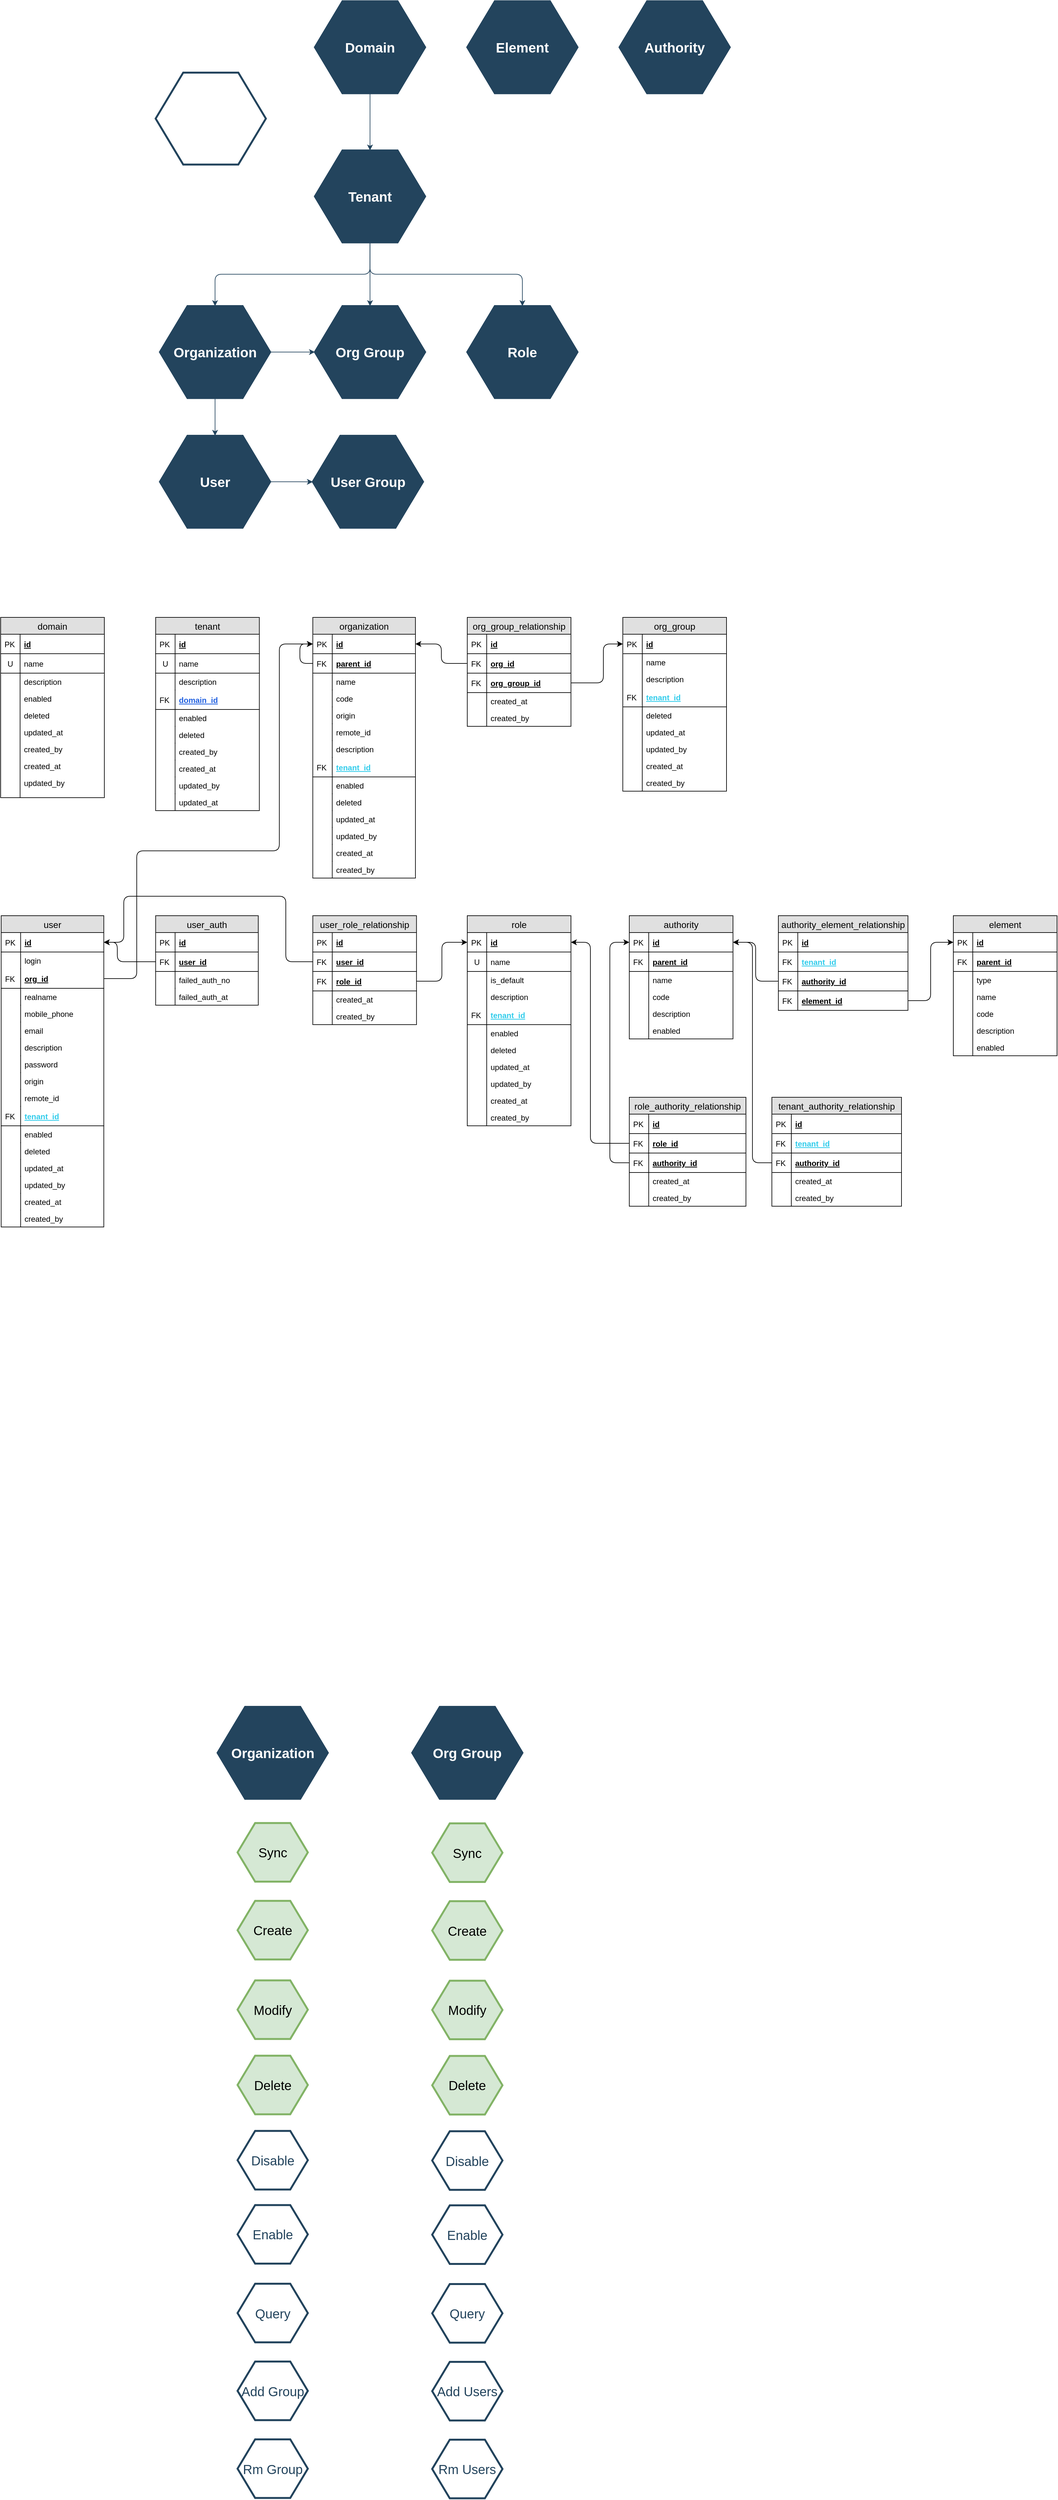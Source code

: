 <mxfile version="12.8.1" type="github">
  <diagram id="07fea595-8f29-1299-0266-81d95cde20df" name="Page-1">
    <mxGraphModel dx="2326" dy="794" grid="1" gridSize="10" guides="1" tooltips="1" connect="1" arrows="1" fold="1" page="1" pageScale="1" pageWidth="900" pageHeight="1600" background="#ffffff" math="0" shadow="0">
      <root>
        <mxCell id="0" />
        <mxCell id="1" parent="0" />
        <mxCell id="646" value="" style="shape=hexagon;perimeter=hexagonPerimeter2;whiteSpace=wrap;html=1;shadow=0;labelBackgroundColor=none;strokeColor=#23445D;fillColor=#ffffff;gradientColor=none;fontFamily=Helvetica;fontSize=23;fontColor=#23445D;align=center;strokeWidth=3;" parent="1" vertex="1">
          <mxGeometry x="9.169" y="710" width="170.082" height="141.705" as="geometry" />
        </mxCell>
        <mxCell id="648" value="&lt;font style=&quot;font-size: 20px;&quot;&gt;Sync&lt;/font&gt;" style="shape=hexagon;perimeter=hexagonPerimeter2;whiteSpace=wrap;html=1;shadow=0;labelBackgroundColor=none;strokeColor=#82b366;fillColor=#d5e8d4;fontFamily=Helvetica;fontSize=20;align=center;strokeWidth=3;" parent="1" vertex="1">
          <mxGeometry x="135.54" y="3409.16" width="108.46" height="90.36" as="geometry" />
        </mxCell>
        <mxCell id="lqgOaMfDo8AyOj83VxGX-658" value="&lt;font color=&quot;#ffffff&quot;&gt;&lt;span style=&quot;font-size: 21px&quot;&gt;&lt;b&gt;Tenant&lt;/b&gt;&lt;/span&gt;&lt;/font&gt;" style="shape=hexagon;perimeter=hexagonPerimeter2;whiteSpace=wrap;html=1;shadow=0;labelBackgroundColor=none;strokeColor=#23445D;fillColor=#23445D;gradientColor=none;fontFamily=Helvetica;fontSize=23;fontColor=#23445d;align=center;strokeWidth=3;" parent="1" vertex="1">
          <mxGeometry x="254.889" y="829.998" width="170.082" height="141.705" as="geometry" />
        </mxCell>
        <mxCell id="lqgOaMfDo8AyOj83VxGX-660" value="&lt;font color=&quot;#ffffff&quot;&gt;&lt;span style=&quot;font-size: 21px&quot;&gt;&lt;b&gt;Organization&lt;/b&gt;&lt;/span&gt;&lt;/font&gt;" style="shape=hexagon;perimeter=hexagonPerimeter2;whiteSpace=wrap;html=1;shadow=0;labelBackgroundColor=none;strokeColor=#23445D;fillColor=#23445D;gradientColor=none;fontFamily=Helvetica;fontSize=23;fontColor=#23445d;align=center;strokeWidth=3;" parent="1" vertex="1">
          <mxGeometry x="15.789" y="1069.998" width="170.082" height="141.705" as="geometry" />
        </mxCell>
        <mxCell id="lqgOaMfDo8AyOj83VxGX-661" value="&lt;font color=&quot;#ffffff&quot;&gt;&lt;span style=&quot;font-size: 21px&quot;&gt;&lt;b&gt;User&lt;/b&gt;&lt;/span&gt;&lt;/font&gt;" style="shape=hexagon;perimeter=hexagonPerimeter2;whiteSpace=wrap;html=1;shadow=0;labelBackgroundColor=none;strokeColor=#23445D;fillColor=#23445D;gradientColor=none;fontFamily=Helvetica;fontSize=23;fontColor=#23445d;align=center;strokeWidth=3;" parent="1" vertex="1">
          <mxGeometry x="15.789" y="1269.998" width="170.082" height="141.705" as="geometry" />
        </mxCell>
        <mxCell id="lqgOaMfDo8AyOj83VxGX-662" value="&lt;font color=&quot;#ffffff&quot;&gt;&lt;span style=&quot;font-size: 21px&quot;&gt;&lt;b&gt;Role&lt;br&gt;&lt;/b&gt;&lt;/span&gt;&lt;/font&gt;" style="shape=hexagon;perimeter=hexagonPerimeter2;whiteSpace=wrap;html=1;shadow=0;labelBackgroundColor=none;strokeColor=#23445D;fillColor=#23445D;gradientColor=none;fontFamily=Helvetica;fontSize=23;fontColor=#23445d;align=center;strokeWidth=3;" parent="1" vertex="1">
          <mxGeometry x="489.999" y="1069.998" width="170.082" height="141.705" as="geometry" />
        </mxCell>
        <mxCell id="lqgOaMfDo8AyOj83VxGX-670" value="&lt;font color=&quot;#ffffff&quot;&gt;&lt;span style=&quot;font-size: 21px&quot;&gt;&lt;b&gt;Org Group&lt;/b&gt;&lt;/span&gt;&lt;/font&gt;" style="shape=hexagon;perimeter=hexagonPerimeter2;whiteSpace=wrap;html=1;shadow=0;labelBackgroundColor=none;strokeColor=#23445D;fillColor=#23445D;gradientColor=none;fontFamily=Helvetica;fontSize=23;fontColor=#23445d;align=center;strokeWidth=3;" parent="1" vertex="1">
          <mxGeometry x="254.889" y="1069.998" width="170.082" height="141.705" as="geometry" />
        </mxCell>
        <mxCell id="lqgOaMfDo8AyOj83VxGX-671" value="&lt;font color=&quot;#ffffff&quot;&gt;&lt;span style=&quot;font-size: 21px&quot;&gt;&lt;b&gt;User Group&lt;/b&gt;&lt;/span&gt;&lt;/font&gt;" style="shape=hexagon;perimeter=hexagonPerimeter2;whiteSpace=wrap;html=1;shadow=0;labelBackgroundColor=none;strokeColor=#23445D;fillColor=#23445D;gradientColor=none;fontFamily=Helvetica;fontSize=23;fontColor=#23445d;align=center;strokeWidth=3;" parent="1" vertex="1">
          <mxGeometry x="251.659" y="1269.998" width="170.082" height="141.705" as="geometry" />
        </mxCell>
        <mxCell id="lqgOaMfDo8AyOj83VxGX-673" style="edgeStyle=orthogonalEdgeStyle;rounded=1;orthogonalLoop=1;jettySize=auto;html=1;fontColor=#FFFFFF;strokeColor=#23445D;exitX=0.5;exitY=1;exitDx=0;exitDy=0;entryX=0.5;entryY=0;entryDx=0;entryDy=0;" parent="1" source="lqgOaMfDo8AyOj83VxGX-660" target="lqgOaMfDo8AyOj83VxGX-661" edge="1">
          <mxGeometry relative="1" as="geometry">
            <mxPoint x="230.58" y="1212.003" as="sourcePoint" />
            <mxPoint x="230.58" y="1280.298" as="targetPoint" />
          </mxGeometry>
        </mxCell>
        <mxCell id="lqgOaMfDo8AyOj83VxGX-674" style="edgeStyle=orthogonalEdgeStyle;rounded=1;orthogonalLoop=1;jettySize=auto;html=1;fontColor=#FFFFFF;strokeColor=#23445D;exitX=1;exitY=0.5;exitDx=0;exitDy=0;" parent="1" source="lqgOaMfDo8AyOj83VxGX-660" target="lqgOaMfDo8AyOj83VxGX-670" edge="1">
          <mxGeometry relative="1" as="geometry">
            <mxPoint x="110.83" y="1221.703" as="sourcePoint" />
            <mxPoint x="110.83" y="1279.998" as="targetPoint" />
          </mxGeometry>
        </mxCell>
        <mxCell id="lqgOaMfDo8AyOj83VxGX-675" style="edgeStyle=orthogonalEdgeStyle;rounded=1;orthogonalLoop=1;jettySize=auto;html=1;fontColor=#FFFFFF;strokeColor=#23445D;exitX=1;exitY=0.5;exitDx=0;exitDy=0;" parent="1" source="lqgOaMfDo8AyOj83VxGX-661" edge="1">
          <mxGeometry relative="1" as="geometry">
            <mxPoint x="184.66" y="1351" as="sourcePoint" />
            <mxPoint x="251.66" y="1341" as="targetPoint" />
          </mxGeometry>
        </mxCell>
        <mxCell id="lqgOaMfDo8AyOj83VxGX-681" style="edgeStyle=orthogonalEdgeStyle;rounded=1;orthogonalLoop=1;jettySize=auto;html=1;fontColor=#FFFFFF;strokeColor=#23445D;exitX=0.5;exitY=1;exitDx=0;exitDy=0;entryX=0.5;entryY=0;entryDx=0;entryDy=0;" parent="1" source="lqgOaMfDo8AyOj83VxGX-658" target="lqgOaMfDo8AyOj83VxGX-660" edge="1">
          <mxGeometry relative="1" as="geometry">
            <mxPoint x="320.001" y="1020.001" as="sourcePoint" />
            <mxPoint x="389.049" y="1020.05" as="targetPoint" />
          </mxGeometry>
        </mxCell>
        <mxCell id="lqgOaMfDo8AyOj83VxGX-682" style="edgeStyle=orthogonalEdgeStyle;rounded=1;orthogonalLoop=1;jettySize=auto;html=1;fontColor=#FFFFFF;strokeColor=#23445D;exitX=0.5;exitY=1;exitDx=0;exitDy=0;" parent="1" source="lqgOaMfDo8AyOj83VxGX-658" target="lqgOaMfDo8AyOj83VxGX-670" edge="1">
          <mxGeometry relative="1" as="geometry">
            <mxPoint x="345.04" y="971.703" as="sourcePoint" />
            <mxPoint x="110.83" y="1079.998" as="targetPoint" />
          </mxGeometry>
        </mxCell>
        <mxCell id="lqgOaMfDo8AyOj83VxGX-683" style="edgeStyle=orthogonalEdgeStyle;rounded=1;orthogonalLoop=1;jettySize=auto;html=1;fontColor=#FFFFFF;strokeColor=#23445D;exitX=0.5;exitY=1;exitDx=0;exitDy=0;entryX=0.5;entryY=0;entryDx=0;entryDy=0;" parent="1" source="lqgOaMfDo8AyOj83VxGX-658" target="lqgOaMfDo8AyOj83VxGX-662" edge="1">
          <mxGeometry relative="1" as="geometry">
            <mxPoint x="349.93" y="981.703" as="sourcePoint" />
            <mxPoint x="110.83" y="1079.998" as="targetPoint" />
          </mxGeometry>
        </mxCell>
        <mxCell id="lqgOaMfDo8AyOj83VxGX-685" value="&lt;font color=&quot;#ffffff&quot;&gt;&lt;span style=&quot;font-size: 21px&quot;&gt;&lt;b&gt;Authority&lt;br&gt;&lt;/b&gt;&lt;/span&gt;&lt;/font&gt;" style="shape=hexagon;perimeter=hexagonPerimeter2;whiteSpace=wrap;html=1;shadow=0;labelBackgroundColor=none;strokeColor=#23445D;fillColor=#23445D;gradientColor=none;fontFamily=Helvetica;fontSize=23;fontColor=#23445d;align=center;strokeWidth=3;" parent="1" vertex="1">
          <mxGeometry x="724.959" y="599.998" width="170.082" height="141.705" as="geometry" />
        </mxCell>
        <mxCell id="lqgOaMfDo8AyOj83VxGX-686" value="&lt;font color=&quot;#ffffff&quot;&gt;&lt;span style=&quot;font-size: 21px&quot;&gt;&lt;b&gt;Organization&lt;/b&gt;&lt;/span&gt;&lt;/font&gt;" style="shape=hexagon;perimeter=hexagonPerimeter2;whiteSpace=wrap;html=1;shadow=0;labelBackgroundColor=none;strokeColor=#23445D;fillColor=#23445D;gradientColor=none;fontFamily=Helvetica;fontSize=23;fontColor=#23445d;align=center;strokeWidth=3;" parent="1" vertex="1">
          <mxGeometry x="104.729" y="3229.998" width="170.082" height="141.705" as="geometry" />
        </mxCell>
        <mxCell id="lqgOaMfDo8AyOj83VxGX-687" value="&lt;font style=&quot;font-size: 20px&quot;&gt;Create&lt;/font&gt;" style="shape=hexagon;perimeter=hexagonPerimeter2;whiteSpace=wrap;html=1;shadow=0;labelBackgroundColor=none;strokeColor=#82b366;fillColor=#d5e8d4;fontFamily=Helvetica;fontSize=20;align=center;strokeWidth=3;" parent="1" vertex="1">
          <mxGeometry x="135.54" y="3529.16" width="108.46" height="90.36" as="geometry" />
        </mxCell>
        <mxCell id="lqgOaMfDo8AyOj83VxGX-688" value="Modify" style="shape=hexagon;perimeter=hexagonPerimeter2;whiteSpace=wrap;html=1;shadow=0;labelBackgroundColor=none;strokeColor=#82b366;fillColor=#d5e8d4;fontFamily=Helvetica;fontSize=20;align=center;strokeWidth=3;" parent="1" vertex="1">
          <mxGeometry x="135.54" y="3651.72" width="108.46" height="90.36" as="geometry" />
        </mxCell>
        <mxCell id="lqgOaMfDo8AyOj83VxGX-689" value="Disable" style="shape=hexagon;perimeter=hexagonPerimeter2;whiteSpace=wrap;html=1;shadow=0;labelBackgroundColor=none;strokeColor=#23445D;fillColor=#FFFFFF;gradientColor=none;fontFamily=Helvetica;fontSize=20;fontColor=#23445d;align=center;strokeWidth=3;" parent="1" vertex="1">
          <mxGeometry x="135.54" y="3883.86" width="108.46" height="90.36" as="geometry" />
        </mxCell>
        <mxCell id="lqgOaMfDo8AyOj83VxGX-690" value="Enable" style="shape=hexagon;perimeter=hexagonPerimeter2;whiteSpace=wrap;html=1;shadow=0;labelBackgroundColor=none;strokeColor=#23445D;fillColor=#FFFFFF;gradientColor=none;fontFamily=Helvetica;fontSize=20;fontColor=#23445d;align=center;strokeWidth=3;" parent="1" vertex="1">
          <mxGeometry x="135.54" y="3998.2" width="108.46" height="90.36" as="geometry" />
        </mxCell>
        <mxCell id="lqgOaMfDo8AyOj83VxGX-691" value="Delete" style="shape=hexagon;perimeter=hexagonPerimeter2;whiteSpace=wrap;html=1;shadow=0;labelBackgroundColor=none;strokeColor=#82b366;fillColor=#d5e8d4;fontFamily=Helvetica;fontSize=20;align=center;strokeWidth=3;" parent="1" vertex="1">
          <mxGeometry x="135.54" y="3767.83" width="108.46" height="90.36" as="geometry" />
        </mxCell>
        <mxCell id="lqgOaMfDo8AyOj83VxGX-692" value="Query" style="shape=hexagon;perimeter=hexagonPerimeter2;whiteSpace=wrap;html=1;shadow=0;labelBackgroundColor=none;strokeColor=#23445D;fillColor=#FFFFFF;gradientColor=none;fontFamily=Helvetica;fontSize=20;fontColor=#23445d;align=center;strokeWidth=3;" parent="1" vertex="1">
          <mxGeometry x="135.54" y="4119.52" width="108.46" height="90.36" as="geometry" />
        </mxCell>
        <mxCell id="lqgOaMfDo8AyOj83VxGX-693" value="Add Group" style="shape=hexagon;perimeter=hexagonPerimeter2;whiteSpace=wrap;html=1;shadow=0;labelBackgroundColor=none;strokeColor=#23445D;fillColor=#FFFFFF;gradientColor=none;fontFamily=Helvetica;fontSize=20;fontColor=#23445d;align=center;strokeWidth=3;" parent="1" vertex="1">
          <mxGeometry x="135.54" y="4239.52" width="108.46" height="90.36" as="geometry" />
        </mxCell>
        <mxCell id="lqgOaMfDo8AyOj83VxGX-694" value="Rm Group" style="shape=hexagon;perimeter=hexagonPerimeter2;whiteSpace=wrap;html=1;shadow=0;labelBackgroundColor=none;strokeColor=#23445D;fillColor=#FFFFFF;gradientColor=none;fontFamily=Helvetica;fontSize=20;fontColor=#23445d;align=center;strokeWidth=3;" parent="1" vertex="1">
          <mxGeometry x="135.54" y="4359.52" width="108.46" height="90.36" as="geometry" />
        </mxCell>
        <mxCell id="lqgOaMfDo8AyOj83VxGX-696" value="&lt;font color=&quot;#ffffff&quot;&gt;&lt;span style=&quot;font-size: 21px&quot;&gt;&lt;b&gt;Org Group&lt;/b&gt;&lt;/span&gt;&lt;/font&gt;" style="shape=hexagon;perimeter=hexagonPerimeter2;whiteSpace=wrap;html=1;shadow=0;labelBackgroundColor=none;strokeColor=#23445D;fillColor=#23445D;gradientColor=none;fontFamily=Helvetica;fontSize=23;fontColor=#23445d;align=center;strokeWidth=3;" parent="1" vertex="1">
          <mxGeometry x="405.049" y="3229.998" width="170.082" height="141.705" as="geometry" />
        </mxCell>
        <mxCell id="lqgOaMfDo8AyOj83VxGX-699" value="&lt;font style=&quot;font-size: 20px;&quot;&gt;Sync&lt;/font&gt;" style="shape=hexagon;perimeter=hexagonPerimeter2;whiteSpace=wrap;html=1;shadow=0;labelBackgroundColor=none;strokeColor=#82b366;fillColor=#d5e8d4;fontFamily=Helvetica;fontSize=20;align=center;strokeWidth=3;" parent="1" vertex="1">
          <mxGeometry x="435.86" y="3409.64" width="108.46" height="90.36" as="geometry" />
        </mxCell>
        <mxCell id="lqgOaMfDo8AyOj83VxGX-700" value="&lt;font style=&quot;font-size: 20px&quot;&gt;Create&lt;/font&gt;" style="shape=hexagon;perimeter=hexagonPerimeter2;whiteSpace=wrap;html=1;shadow=0;labelBackgroundColor=none;strokeColor=#82b366;fillColor=#d5e8d4;fontFamily=Helvetica;fontSize=20;align=center;strokeWidth=3;" parent="1" vertex="1">
          <mxGeometry x="435.86" y="3529.64" width="108.46" height="90.36" as="geometry" />
        </mxCell>
        <mxCell id="lqgOaMfDo8AyOj83VxGX-701" value="Modify" style="shape=hexagon;perimeter=hexagonPerimeter2;whiteSpace=wrap;html=1;shadow=0;labelBackgroundColor=none;strokeColor=#82b366;fillColor=#d5e8d4;fontFamily=Helvetica;fontSize=20;align=center;strokeWidth=3;" parent="1" vertex="1">
          <mxGeometry x="435.86" y="3652.2" width="108.46" height="90.36" as="geometry" />
        </mxCell>
        <mxCell id="lqgOaMfDo8AyOj83VxGX-702" value="Delete" style="shape=hexagon;perimeter=hexagonPerimeter2;whiteSpace=wrap;html=1;shadow=0;labelBackgroundColor=none;strokeColor=#82b366;fillColor=#d5e8d4;fontFamily=Helvetica;fontSize=20;align=center;strokeWidth=3;" parent="1" vertex="1">
          <mxGeometry x="435.86" y="3768.31" width="108.46" height="90.36" as="geometry" />
        </mxCell>
        <mxCell id="lqgOaMfDo8AyOj83VxGX-703" value="Disable" style="shape=hexagon;perimeter=hexagonPerimeter2;whiteSpace=wrap;html=1;shadow=0;labelBackgroundColor=none;strokeColor=#23445D;fillColor=#FFFFFF;gradientColor=none;fontFamily=Helvetica;fontSize=20;fontColor=#23445d;align=center;strokeWidth=3;" parent="1" vertex="1">
          <mxGeometry x="435.86" y="3884.34" width="108.46" height="90.36" as="geometry" />
        </mxCell>
        <mxCell id="lqgOaMfDo8AyOj83VxGX-704" value="Enable" style="shape=hexagon;perimeter=hexagonPerimeter2;whiteSpace=wrap;html=1;shadow=0;labelBackgroundColor=none;strokeColor=#23445D;fillColor=#FFFFFF;gradientColor=none;fontFamily=Helvetica;fontSize=20;fontColor=#23445d;align=center;strokeWidth=3;" parent="1" vertex="1">
          <mxGeometry x="435.86" y="3998.68" width="108.46" height="90.36" as="geometry" />
        </mxCell>
        <mxCell id="lqgOaMfDo8AyOj83VxGX-705" value="Query" style="shape=hexagon;perimeter=hexagonPerimeter2;whiteSpace=wrap;html=1;shadow=0;labelBackgroundColor=none;strokeColor=#23445D;fillColor=#FFFFFF;gradientColor=none;fontFamily=Helvetica;fontSize=20;fontColor=#23445d;align=center;strokeWidth=3;" parent="1" vertex="1">
          <mxGeometry x="435.86" y="4120" width="108.46" height="90.36" as="geometry" />
        </mxCell>
        <mxCell id="lqgOaMfDo8AyOj83VxGX-706" value="Add Users" style="shape=hexagon;perimeter=hexagonPerimeter2;whiteSpace=wrap;html=1;shadow=0;labelBackgroundColor=none;strokeColor=#23445D;fillColor=#FFFFFF;gradientColor=none;fontFamily=Helvetica;fontSize=20;fontColor=#23445d;align=center;strokeWidth=3;" parent="1" vertex="1">
          <mxGeometry x="435.86" y="4240" width="108.46" height="90.36" as="geometry" />
        </mxCell>
        <mxCell id="lqgOaMfDo8AyOj83VxGX-707" value="Rm Users" style="shape=hexagon;perimeter=hexagonPerimeter2;whiteSpace=wrap;html=1;shadow=0;labelBackgroundColor=none;strokeColor=#23445D;fillColor=#FFFFFF;gradientColor=none;fontFamily=Helvetica;fontSize=20;fontColor=#23445d;align=center;strokeWidth=3;" parent="1" vertex="1">
          <mxGeometry x="435.86" y="4360" width="108.46" height="90.36" as="geometry" />
        </mxCell>
        <mxCell id="lqgOaMfDo8AyOj83VxGX-713" style="edgeStyle=orthogonalEdgeStyle;rounded=1;orthogonalLoop=1;jettySize=auto;html=1;entryX=0.5;entryY=0;entryDx=0;entryDy=0;strokeColor=#23445D;fontSize=20;fontColor=#56E39D;" parent="1" source="lqgOaMfDo8AyOj83VxGX-710" target="lqgOaMfDo8AyOj83VxGX-658" edge="1">
          <mxGeometry relative="1" as="geometry">
            <mxPoint x="339.93" y="821.703" as="targetPoint" />
          </mxGeometry>
        </mxCell>
        <mxCell id="lqgOaMfDo8AyOj83VxGX-710" value="&lt;font color=&quot;#ffffff&quot;&gt;&lt;span style=&quot;font-size: 21px&quot;&gt;&lt;b&gt;Domain&lt;/b&gt;&lt;/span&gt;&lt;/font&gt;" style="shape=hexagon;perimeter=hexagonPerimeter2;whiteSpace=wrap;html=1;shadow=0;labelBackgroundColor=none;strokeColor=#23445D;fillColor=#23445D;gradientColor=none;fontFamily=Helvetica;fontSize=23;fontColor=#23445d;align=center;strokeWidth=3;" parent="1" vertex="1">
          <mxGeometry x="254.889" y="599.998" width="170.082" height="141.705" as="geometry" />
        </mxCell>
        <mxCell id="D1OtGnu3RLB5dEqJFSi_-652" value="domain" style="swimlane;fontStyle=0;childLayout=stackLayout;horizontal=1;startSize=26;fillColor=#e0e0e0;horizontalStack=0;resizeParent=1;resizeParentMax=0;resizeLast=0;collapsible=1;marginBottom=0;swimlaneFillColor=#ffffff;align=center;fontSize=14;" parent="1" vertex="1">
          <mxGeometry x="-230" y="1550" width="160" height="278" as="geometry">
            <mxRectangle y="2460" width="80" height="26" as="alternateBounds" />
          </mxGeometry>
        </mxCell>
        <mxCell id="D1OtGnu3RLB5dEqJFSi_-653" value="id" style="shape=partialRectangle;top=0;left=0;right=0;bottom=1;align=left;verticalAlign=middle;fillColor=none;spacingLeft=34;spacingRight=4;overflow=hidden;rotatable=0;points=[[0,0.5],[1,0.5]];portConstraint=eastwest;dropTarget=0;fontStyle=5;fontSize=12;" parent="D1OtGnu3RLB5dEqJFSi_-652" vertex="1">
          <mxGeometry y="26" width="160" height="30" as="geometry" />
        </mxCell>
        <mxCell id="D1OtGnu3RLB5dEqJFSi_-654" value="PK" style="shape=partialRectangle;top=0;left=0;bottom=0;fillColor=none;align=left;verticalAlign=middle;spacingLeft=4;spacingRight=4;overflow=hidden;rotatable=0;points=[];portConstraint=eastwest;part=1;fontSize=12;" parent="D1OtGnu3RLB5dEqJFSi_-653" vertex="1" connectable="0">
          <mxGeometry width="30" height="30" as="geometry" />
        </mxCell>
        <mxCell id="D1OtGnu3RLB5dEqJFSi_-1007" value="name" style="shape=partialRectangle;top=0;left=0;right=0;bottom=1;align=left;verticalAlign=middle;fillColor=none;spacingLeft=34;spacingRight=4;overflow=hidden;rotatable=0;points=[[0,0.5],[1,0.5]];portConstraint=eastwest;dropTarget=0;fontStyle=0;fontSize=12;fontColor=#000000;" parent="D1OtGnu3RLB5dEqJFSi_-652" vertex="1">
          <mxGeometry y="56" width="160" height="30" as="geometry" />
        </mxCell>
        <mxCell id="D1OtGnu3RLB5dEqJFSi_-1008" value="U" style="shape=partialRectangle;top=0;left=0;bottom=0;fillColor=none;align=center;verticalAlign=middle;spacingLeft=4;spacingRight=4;overflow=hidden;rotatable=0;points=[];portConstraint=eastwest;part=1;fontSize=12;" parent="D1OtGnu3RLB5dEqJFSi_-1007" vertex="1" connectable="0">
          <mxGeometry width="30" height="30" as="geometry" />
        </mxCell>
        <mxCell id="D1OtGnu3RLB5dEqJFSi_-657" value="description" style="shape=partialRectangle;top=0;left=0;right=0;bottom=0;align=left;verticalAlign=top;fillColor=none;spacingLeft=34;spacingRight=4;overflow=hidden;rotatable=0;points=[[0,0.5],[1,0.5]];portConstraint=eastwest;dropTarget=0;fontSize=12;" parent="D1OtGnu3RLB5dEqJFSi_-652" vertex="1">
          <mxGeometry y="86" width="160" height="26" as="geometry" />
        </mxCell>
        <mxCell id="D1OtGnu3RLB5dEqJFSi_-658" value="" style="shape=partialRectangle;top=0;left=0;bottom=0;fillColor=none;align=left;verticalAlign=top;spacingLeft=4;spacingRight=4;overflow=hidden;rotatable=0;points=[];portConstraint=eastwest;part=1;fontSize=12;" parent="D1OtGnu3RLB5dEqJFSi_-657" vertex="1" connectable="0">
          <mxGeometry width="30" height="26" as="geometry" />
        </mxCell>
        <mxCell id="D1OtGnu3RLB5dEqJFSi_-678" value="enabled" style="shape=partialRectangle;top=0;left=0;right=0;bottom=0;align=left;verticalAlign=top;fillColor=none;spacingLeft=34;spacingRight=4;overflow=hidden;rotatable=0;points=[[0,0.5],[1,0.5]];portConstraint=eastwest;dropTarget=0;fontSize=12;" parent="D1OtGnu3RLB5dEqJFSi_-652" vertex="1">
          <mxGeometry y="112" width="160" height="26" as="geometry" />
        </mxCell>
        <mxCell id="D1OtGnu3RLB5dEqJFSi_-679" value="" style="shape=partialRectangle;top=0;left=0;bottom=0;fillColor=none;align=left;verticalAlign=top;spacingLeft=4;spacingRight=4;overflow=hidden;rotatable=0;points=[];portConstraint=eastwest;part=1;fontSize=12;" parent="D1OtGnu3RLB5dEqJFSi_-678" vertex="1" connectable="0">
          <mxGeometry width="30" height="26" as="geometry" />
        </mxCell>
        <mxCell id="D1OtGnu3RLB5dEqJFSi_-755" value="deleted" style="shape=partialRectangle;top=0;left=0;right=0;bottom=0;align=left;verticalAlign=top;fillColor=none;spacingLeft=34;spacingRight=4;overflow=hidden;rotatable=0;points=[[0,0.5],[1,0.5]];portConstraint=eastwest;dropTarget=0;fontSize=12;" parent="D1OtGnu3RLB5dEqJFSi_-652" vertex="1">
          <mxGeometry y="138" width="160" height="26" as="geometry" />
        </mxCell>
        <mxCell id="D1OtGnu3RLB5dEqJFSi_-756" value="" style="shape=partialRectangle;top=0;left=0;bottom=0;fillColor=none;align=left;verticalAlign=top;spacingLeft=4;spacingRight=4;overflow=hidden;rotatable=0;points=[];portConstraint=eastwest;part=1;fontSize=12;" parent="D1OtGnu3RLB5dEqJFSi_-755" vertex="1" connectable="0">
          <mxGeometry width="30" height="26" as="geometry" />
        </mxCell>
        <mxCell id="D1OtGnu3RLB5dEqJFSi_-747" value="updated_at" style="shape=partialRectangle;top=0;left=0;right=0;bottom=0;align=left;verticalAlign=top;fillColor=none;spacingLeft=34;spacingRight=4;overflow=hidden;rotatable=0;points=[[0,0.5],[1,0.5]];portConstraint=eastwest;dropTarget=0;fontSize=12;" parent="D1OtGnu3RLB5dEqJFSi_-652" vertex="1">
          <mxGeometry y="164" width="160" height="26" as="geometry" />
        </mxCell>
        <mxCell id="D1OtGnu3RLB5dEqJFSi_-748" value="" style="shape=partialRectangle;top=0;left=0;bottom=0;fillColor=none;align=left;verticalAlign=top;spacingLeft=4;spacingRight=4;overflow=hidden;rotatable=0;points=[];portConstraint=eastwest;part=1;fontSize=12;" parent="D1OtGnu3RLB5dEqJFSi_-747" vertex="1" connectable="0">
          <mxGeometry width="30" height="26" as="geometry" />
        </mxCell>
        <mxCell id="D1OtGnu3RLB5dEqJFSi_-753" value="created_by" style="shape=partialRectangle;top=0;left=0;right=0;bottom=0;align=left;verticalAlign=top;fillColor=none;spacingLeft=34;spacingRight=4;overflow=hidden;rotatable=0;points=[[0,0.5],[1,0.5]];portConstraint=eastwest;dropTarget=0;fontSize=12;" parent="D1OtGnu3RLB5dEqJFSi_-652" vertex="1">
          <mxGeometry y="190" width="160" height="26" as="geometry" />
        </mxCell>
        <mxCell id="D1OtGnu3RLB5dEqJFSi_-754" value="" style="shape=partialRectangle;top=0;left=0;bottom=0;fillColor=none;align=left;verticalAlign=top;spacingLeft=4;spacingRight=4;overflow=hidden;rotatable=0;points=[];portConstraint=eastwest;part=1;fontSize=12;" parent="D1OtGnu3RLB5dEqJFSi_-753" vertex="1" connectable="0">
          <mxGeometry width="30" height="26" as="geometry" />
        </mxCell>
        <mxCell id="D1OtGnu3RLB5dEqJFSi_-751" value="created_at" style="shape=partialRectangle;top=0;left=0;right=0;bottom=0;align=left;verticalAlign=top;fillColor=none;spacingLeft=34;spacingRight=4;overflow=hidden;rotatable=0;points=[[0,0.5],[1,0.5]];portConstraint=eastwest;dropTarget=0;fontSize=12;" parent="D1OtGnu3RLB5dEqJFSi_-652" vertex="1">
          <mxGeometry y="216" width="160" height="26" as="geometry" />
        </mxCell>
        <mxCell id="D1OtGnu3RLB5dEqJFSi_-752" value="" style="shape=partialRectangle;top=0;left=0;bottom=0;fillColor=none;align=left;verticalAlign=top;spacingLeft=4;spacingRight=4;overflow=hidden;rotatable=0;points=[];portConstraint=eastwest;part=1;fontSize=12;" parent="D1OtGnu3RLB5dEqJFSi_-751" vertex="1" connectable="0">
          <mxGeometry width="30" height="26" as="geometry" />
        </mxCell>
        <mxCell id="D1OtGnu3RLB5dEqJFSi_-749" value="updated_by" style="shape=partialRectangle;top=0;left=0;right=0;bottom=0;align=left;verticalAlign=top;fillColor=none;spacingLeft=34;spacingRight=4;overflow=hidden;rotatable=0;points=[[0,0.5],[1,0.5]];portConstraint=eastwest;dropTarget=0;fontSize=12;" parent="D1OtGnu3RLB5dEqJFSi_-652" vertex="1">
          <mxGeometry y="242" width="160" height="26" as="geometry" />
        </mxCell>
        <mxCell id="D1OtGnu3RLB5dEqJFSi_-750" value="" style="shape=partialRectangle;top=0;left=0;bottom=0;fillColor=none;align=left;verticalAlign=top;spacingLeft=4;spacingRight=4;overflow=hidden;rotatable=0;points=[];portConstraint=eastwest;part=1;fontSize=12;" parent="D1OtGnu3RLB5dEqJFSi_-749" vertex="1" connectable="0">
          <mxGeometry width="30" height="26" as="geometry" />
        </mxCell>
        <mxCell id="D1OtGnu3RLB5dEqJFSi_-661" value="" style="shape=partialRectangle;top=0;left=0;right=0;bottom=0;align=left;verticalAlign=top;fillColor=none;spacingLeft=34;spacingRight=4;overflow=hidden;rotatable=0;points=[[0,0.5],[1,0.5]];portConstraint=eastwest;dropTarget=0;fontSize=12;" parent="D1OtGnu3RLB5dEqJFSi_-652" vertex="1">
          <mxGeometry y="268" width="160" height="10" as="geometry" />
        </mxCell>
        <mxCell id="D1OtGnu3RLB5dEqJFSi_-662" value="" style="shape=partialRectangle;top=0;left=0;bottom=0;fillColor=none;align=left;verticalAlign=top;spacingLeft=4;spacingRight=4;overflow=hidden;rotatable=0;points=[];portConstraint=eastwest;part=1;fontSize=12;" parent="D1OtGnu3RLB5dEqJFSi_-661" vertex="1" connectable="0">
          <mxGeometry width="30" height="10" as="geometry" />
        </mxCell>
        <mxCell id="D1OtGnu3RLB5dEqJFSi_-683" value="organization" style="swimlane;fontStyle=0;childLayout=stackLayout;horizontal=1;startSize=26;fillColor=#e0e0e0;horizontalStack=0;resizeParent=1;resizeParentMax=0;resizeLast=0;collapsible=1;marginBottom=0;swimlaneFillColor=#ffffff;align=center;fontSize=14;" parent="1" vertex="1">
          <mxGeometry x="251.66" y="1550" width="158.34" height="402" as="geometry">
            <mxRectangle x="-190" y="1955.85" width="80" height="26" as="alternateBounds" />
          </mxGeometry>
        </mxCell>
        <mxCell id="D1OtGnu3RLB5dEqJFSi_-684" value="id" style="shape=partialRectangle;top=0;left=0;right=0;bottom=1;align=left;verticalAlign=middle;fillColor=none;spacingLeft=34;spacingRight=4;overflow=hidden;rotatable=0;points=[[0,0.5],[1,0.5]];portConstraint=eastwest;dropTarget=0;fontStyle=5;fontSize=12;" parent="D1OtGnu3RLB5dEqJFSi_-683" vertex="1">
          <mxGeometry y="26" width="158.34" height="30" as="geometry" />
        </mxCell>
        <mxCell id="D1OtGnu3RLB5dEqJFSi_-685" value="PK" style="shape=partialRectangle;top=0;left=0;bottom=0;fillColor=none;align=left;verticalAlign=middle;spacingLeft=4;spacingRight=4;overflow=hidden;rotatable=0;points=[];portConstraint=eastwest;part=1;fontSize=12;" parent="D1OtGnu3RLB5dEqJFSi_-684" vertex="1" connectable="0">
          <mxGeometry width="30" height="30" as="geometry" />
        </mxCell>
        <mxCell id="D1OtGnu3RLB5dEqJFSi_-898" style="edgeStyle=orthogonalEdgeStyle;rounded=1;orthogonalLoop=1;jettySize=auto;html=1;entryX=0;entryY=0.5;entryDx=0;entryDy=0;" parent="D1OtGnu3RLB5dEqJFSi_-683" source="D1OtGnu3RLB5dEqJFSi_-896" target="D1OtGnu3RLB5dEqJFSi_-684" edge="1">
          <mxGeometry relative="1" as="geometry" />
        </mxCell>
        <mxCell id="D1OtGnu3RLB5dEqJFSi_-896" value="parent_id" style="shape=partialRectangle;top=0;left=0;right=0;bottom=1;align=left;verticalAlign=middle;fillColor=none;spacingLeft=34;spacingRight=4;overflow=hidden;rotatable=0;points=[[0,0.5],[1,0.5]];portConstraint=eastwest;dropTarget=0;fontStyle=5;fontSize=12;" parent="D1OtGnu3RLB5dEqJFSi_-683" vertex="1">
          <mxGeometry y="56" width="158.34" height="30" as="geometry" />
        </mxCell>
        <mxCell id="D1OtGnu3RLB5dEqJFSi_-897" value="FK" style="shape=partialRectangle;top=0;left=0;bottom=0;fillColor=none;align=left;verticalAlign=middle;spacingLeft=4;spacingRight=4;overflow=hidden;rotatable=0;points=[];portConstraint=eastwest;part=1;fontSize=12;" parent="D1OtGnu3RLB5dEqJFSi_-896" vertex="1" connectable="0">
          <mxGeometry width="30" height="30" as="geometry" />
        </mxCell>
        <mxCell id="D1OtGnu3RLB5dEqJFSi_-697" value="name" style="shape=partialRectangle;top=0;left=0;right=0;bottom=0;align=left;verticalAlign=top;fillColor=none;spacingLeft=34;spacingRight=4;overflow=hidden;rotatable=0;points=[[0,0.5],[1,0.5]];portConstraint=eastwest;dropTarget=0;fontSize=12;" parent="D1OtGnu3RLB5dEqJFSi_-683" vertex="1">
          <mxGeometry y="86" width="158.34" height="26" as="geometry" />
        </mxCell>
        <mxCell id="D1OtGnu3RLB5dEqJFSi_-698" value="" style="shape=partialRectangle;top=0;left=0;bottom=0;fillColor=none;align=left;verticalAlign=top;spacingLeft=4;spacingRight=4;overflow=hidden;rotatable=0;points=[];portConstraint=eastwest;part=1;fontSize=12;" parent="D1OtGnu3RLB5dEqJFSi_-697" vertex="1" connectable="0">
          <mxGeometry width="30" height="26" as="geometry" />
        </mxCell>
        <mxCell id="D1OtGnu3RLB5dEqJFSi_-699" value="code" style="shape=partialRectangle;top=0;left=0;right=0;bottom=0;align=left;verticalAlign=top;fillColor=none;spacingLeft=34;spacingRight=4;overflow=hidden;rotatable=0;points=[[0,0.5],[1,0.5]];portConstraint=eastwest;dropTarget=0;fontSize=12;" parent="D1OtGnu3RLB5dEqJFSi_-683" vertex="1">
          <mxGeometry y="112" width="158.34" height="26" as="geometry" />
        </mxCell>
        <mxCell id="D1OtGnu3RLB5dEqJFSi_-700" value="" style="shape=partialRectangle;top=0;left=0;bottom=0;fillColor=none;align=left;verticalAlign=top;spacingLeft=4;spacingRight=4;overflow=hidden;rotatable=0;points=[];portConstraint=eastwest;part=1;fontSize=12;" parent="D1OtGnu3RLB5dEqJFSi_-699" vertex="1" connectable="0">
          <mxGeometry width="30" height="26" as="geometry" />
        </mxCell>
        <mxCell id="D1OtGnu3RLB5dEqJFSi_-855" value="origin" style="shape=partialRectangle;top=0;left=0;right=0;bottom=0;align=left;verticalAlign=top;fillColor=none;spacingLeft=34;spacingRight=4;overflow=hidden;rotatable=0;points=[[0,0.5],[1,0.5]];portConstraint=eastwest;dropTarget=0;fontSize=12;" parent="D1OtGnu3RLB5dEqJFSi_-683" vertex="1">
          <mxGeometry y="138" width="158.34" height="26" as="geometry" />
        </mxCell>
        <mxCell id="D1OtGnu3RLB5dEqJFSi_-856" value="" style="shape=partialRectangle;top=0;left=0;bottom=0;fillColor=none;align=left;verticalAlign=top;spacingLeft=4;spacingRight=4;overflow=hidden;rotatable=0;points=[];portConstraint=eastwest;part=1;fontSize=12;" parent="D1OtGnu3RLB5dEqJFSi_-855" vertex="1" connectable="0">
          <mxGeometry width="30" height="26" as="geometry" />
        </mxCell>
        <mxCell id="D1OtGnu3RLB5dEqJFSi_-857" value="remote_id" style="shape=partialRectangle;top=0;left=0;right=0;bottom=0;align=left;verticalAlign=top;fillColor=none;spacingLeft=34;spacingRight=4;overflow=hidden;rotatable=0;points=[[0,0.5],[1,0.5]];portConstraint=eastwest;dropTarget=0;fontSize=12;" parent="D1OtGnu3RLB5dEqJFSi_-683" vertex="1">
          <mxGeometry y="164" width="158.34" height="26" as="geometry" />
        </mxCell>
        <mxCell id="D1OtGnu3RLB5dEqJFSi_-858" value="" style="shape=partialRectangle;top=0;left=0;bottom=0;fillColor=none;align=left;verticalAlign=top;spacingLeft=4;spacingRight=4;overflow=hidden;rotatable=0;points=[];portConstraint=eastwest;part=1;fontSize=12;" parent="D1OtGnu3RLB5dEqJFSi_-857" vertex="1" connectable="0">
          <mxGeometry width="30" height="26" as="geometry" />
        </mxCell>
        <mxCell id="D1OtGnu3RLB5dEqJFSi_-688" value="description" style="shape=partialRectangle;top=0;left=0;right=0;bottom=0;align=left;verticalAlign=top;fillColor=none;spacingLeft=34;spacingRight=4;overflow=hidden;rotatable=0;points=[[0,0.5],[1,0.5]];portConstraint=eastwest;dropTarget=0;fontSize=12;" parent="D1OtGnu3RLB5dEqJFSi_-683" vertex="1">
          <mxGeometry y="190" width="158.34" height="26" as="geometry" />
        </mxCell>
        <mxCell id="D1OtGnu3RLB5dEqJFSi_-689" value="" style="shape=partialRectangle;top=0;left=0;bottom=0;fillColor=none;align=left;verticalAlign=top;spacingLeft=4;spacingRight=4;overflow=hidden;rotatable=0;points=[];portConstraint=eastwest;part=1;fontSize=12;" parent="D1OtGnu3RLB5dEqJFSi_-688" vertex="1" connectable="0">
          <mxGeometry width="30" height="26" as="geometry" />
        </mxCell>
        <mxCell id="D1OtGnu3RLB5dEqJFSi_-691" value="tenant_id" style="shape=partialRectangle;top=0;left=0;right=0;bottom=1;align=left;verticalAlign=middle;fillColor=none;spacingLeft=34;spacingRight=4;overflow=hidden;rotatable=0;points=[[0,0.5],[1,0.5]];portConstraint=eastwest;dropTarget=0;fontStyle=5;fontSize=12;fontColor=#31CCEB;" parent="D1OtGnu3RLB5dEqJFSi_-683" vertex="1">
          <mxGeometry y="216" width="158.34" height="30" as="geometry" />
        </mxCell>
        <mxCell id="D1OtGnu3RLB5dEqJFSi_-692" value="FK" style="shape=partialRectangle;top=0;left=0;bottom=0;fillColor=none;align=left;verticalAlign=middle;spacingLeft=4;spacingRight=4;overflow=hidden;rotatable=0;points=[];portConstraint=eastwest;part=1;fontSize=12;" parent="D1OtGnu3RLB5dEqJFSi_-691" vertex="1" connectable="0">
          <mxGeometry width="30" height="30" as="geometry" />
        </mxCell>
        <mxCell id="D1OtGnu3RLB5dEqJFSi_-693" value="enabled" style="shape=partialRectangle;top=0;left=0;right=0;bottom=0;align=left;verticalAlign=top;fillColor=none;spacingLeft=34;spacingRight=4;overflow=hidden;rotatable=0;points=[[0,0.5],[1,0.5]];portConstraint=eastwest;dropTarget=0;fontSize=12;" parent="D1OtGnu3RLB5dEqJFSi_-683" vertex="1">
          <mxGeometry y="246" width="158.34" height="26" as="geometry" />
        </mxCell>
        <mxCell id="D1OtGnu3RLB5dEqJFSi_-694" value="" style="shape=partialRectangle;top=0;left=0;bottom=0;fillColor=none;align=left;verticalAlign=top;spacingLeft=4;spacingRight=4;overflow=hidden;rotatable=0;points=[];portConstraint=eastwest;part=1;fontSize=12;" parent="D1OtGnu3RLB5dEqJFSi_-693" vertex="1" connectable="0">
          <mxGeometry width="30" height="26" as="geometry" />
        </mxCell>
        <mxCell id="D1OtGnu3RLB5dEqJFSi_-703" value="deleted" style="shape=partialRectangle;top=0;left=0;right=0;bottom=0;align=left;verticalAlign=top;fillColor=none;spacingLeft=34;spacingRight=4;overflow=hidden;rotatable=0;points=[[0,0.5],[1,0.5]];portConstraint=eastwest;dropTarget=0;fontSize=12;" parent="D1OtGnu3RLB5dEqJFSi_-683" vertex="1">
          <mxGeometry y="272" width="158.34" height="26" as="geometry" />
        </mxCell>
        <mxCell id="D1OtGnu3RLB5dEqJFSi_-704" value="" style="shape=partialRectangle;top=0;left=0;bottom=0;fillColor=none;align=left;verticalAlign=top;spacingLeft=4;spacingRight=4;overflow=hidden;rotatable=0;points=[];portConstraint=eastwest;part=1;fontSize=12;" parent="D1OtGnu3RLB5dEqJFSi_-703" vertex="1" connectable="0">
          <mxGeometry width="30" height="26" as="geometry" />
        </mxCell>
        <mxCell id="D1OtGnu3RLB5dEqJFSi_-695" value="updated_at" style="shape=partialRectangle;top=0;left=0;right=0;bottom=0;align=left;verticalAlign=top;fillColor=none;spacingLeft=34;spacingRight=4;overflow=hidden;rotatable=0;points=[[0,0.5],[1,0.5]];portConstraint=eastwest;dropTarget=0;fontSize=12;" parent="D1OtGnu3RLB5dEqJFSi_-683" vertex="1">
          <mxGeometry y="298" width="158.34" height="26" as="geometry" />
        </mxCell>
        <mxCell id="D1OtGnu3RLB5dEqJFSi_-696" value="" style="shape=partialRectangle;top=0;left=0;bottom=0;fillColor=none;align=left;verticalAlign=top;spacingLeft=4;spacingRight=4;overflow=hidden;rotatable=0;points=[];portConstraint=eastwest;part=1;fontSize=12;" parent="D1OtGnu3RLB5dEqJFSi_-695" vertex="1" connectable="0">
          <mxGeometry width="30" height="26" as="geometry" />
        </mxCell>
        <mxCell id="D1OtGnu3RLB5dEqJFSi_-709" value="updated_by" style="shape=partialRectangle;top=0;left=0;right=0;bottom=0;align=left;verticalAlign=top;fillColor=none;spacingLeft=34;spacingRight=4;overflow=hidden;rotatable=0;points=[[0,0.5],[1,0.5]];portConstraint=eastwest;dropTarget=0;fontSize=12;" parent="D1OtGnu3RLB5dEqJFSi_-683" vertex="1">
          <mxGeometry y="324" width="158.34" height="26" as="geometry" />
        </mxCell>
        <mxCell id="D1OtGnu3RLB5dEqJFSi_-710" value="" style="shape=partialRectangle;top=0;left=0;bottom=0;fillColor=none;align=left;verticalAlign=top;spacingLeft=4;spacingRight=4;overflow=hidden;rotatable=0;points=[];portConstraint=eastwest;part=1;fontSize=12;" parent="D1OtGnu3RLB5dEqJFSi_-709" vertex="1" connectable="0">
          <mxGeometry width="30" height="26" as="geometry" />
        </mxCell>
        <mxCell id="D1OtGnu3RLB5dEqJFSi_-707" value="created_at" style="shape=partialRectangle;top=0;left=0;right=0;bottom=0;align=left;verticalAlign=top;fillColor=none;spacingLeft=34;spacingRight=4;overflow=hidden;rotatable=0;points=[[0,0.5],[1,0.5]];portConstraint=eastwest;dropTarget=0;fontSize=12;" parent="D1OtGnu3RLB5dEqJFSi_-683" vertex="1">
          <mxGeometry y="350" width="158.34" height="26" as="geometry" />
        </mxCell>
        <mxCell id="D1OtGnu3RLB5dEqJFSi_-708" value="" style="shape=partialRectangle;top=0;left=0;bottom=0;fillColor=none;align=left;verticalAlign=top;spacingLeft=4;spacingRight=4;overflow=hidden;rotatable=0;points=[];portConstraint=eastwest;part=1;fontSize=12;" parent="D1OtGnu3RLB5dEqJFSi_-707" vertex="1" connectable="0">
          <mxGeometry width="30" height="26" as="geometry" />
        </mxCell>
        <mxCell id="D1OtGnu3RLB5dEqJFSi_-705" value="created_by" style="shape=partialRectangle;top=0;left=0;right=0;bottom=0;align=left;verticalAlign=top;fillColor=none;spacingLeft=34;spacingRight=4;overflow=hidden;rotatable=0;points=[[0,0.5],[1,0.5]];portConstraint=eastwest;dropTarget=0;fontSize=12;" parent="D1OtGnu3RLB5dEqJFSi_-683" vertex="1">
          <mxGeometry y="376" width="158.34" height="26" as="geometry" />
        </mxCell>
        <mxCell id="D1OtGnu3RLB5dEqJFSi_-706" value="" style="shape=partialRectangle;top=0;left=0;bottom=0;fillColor=none;align=left;verticalAlign=top;spacingLeft=4;spacingRight=4;overflow=hidden;rotatable=0;points=[];portConstraint=eastwest;part=1;fontSize=12;" parent="D1OtGnu3RLB5dEqJFSi_-705" vertex="1" connectable="0">
          <mxGeometry width="30" height="26" as="geometry" />
        </mxCell>
        <mxCell id="D1OtGnu3RLB5dEqJFSi_-757" value="org_group" style="swimlane;fontStyle=0;childLayout=stackLayout;horizontal=1;startSize=26;fillColor=#e0e0e0;horizontalStack=0;resizeParent=1;resizeParentMax=0;resizeLast=0;collapsible=1;marginBottom=0;swimlaneFillColor=#ffffff;align=center;fontSize=14;" parent="1" vertex="1">
          <mxGeometry x="730" y="1550" width="160" height="268" as="geometry">
            <mxRectangle x="-190" y="1955.85" width="80" height="26" as="alternateBounds" />
          </mxGeometry>
        </mxCell>
        <mxCell id="D1OtGnu3RLB5dEqJFSi_-758" value="id" style="shape=partialRectangle;top=0;left=0;right=0;bottom=1;align=left;verticalAlign=middle;fillColor=none;spacingLeft=34;spacingRight=4;overflow=hidden;rotatable=0;points=[[0,0.5],[1,0.5]];portConstraint=eastwest;dropTarget=0;fontStyle=5;fontSize=12;" parent="D1OtGnu3RLB5dEqJFSi_-757" vertex="1">
          <mxGeometry y="26" width="160" height="30" as="geometry" />
        </mxCell>
        <mxCell id="D1OtGnu3RLB5dEqJFSi_-759" value="PK" style="shape=partialRectangle;top=0;left=0;bottom=0;fillColor=none;align=left;verticalAlign=middle;spacingLeft=4;spacingRight=4;overflow=hidden;rotatable=0;points=[];portConstraint=eastwest;part=1;fontSize=12;" parent="D1OtGnu3RLB5dEqJFSi_-758" vertex="1" connectable="0">
          <mxGeometry width="30" height="30" as="geometry" />
        </mxCell>
        <mxCell id="D1OtGnu3RLB5dEqJFSi_-760" value="name" style="shape=partialRectangle;top=0;left=0;right=0;bottom=0;align=left;verticalAlign=top;fillColor=none;spacingLeft=34;spacingRight=4;overflow=hidden;rotatable=0;points=[[0,0.5],[1,0.5]];portConstraint=eastwest;dropTarget=0;fontSize=12;" parent="D1OtGnu3RLB5dEqJFSi_-757" vertex="1">
          <mxGeometry y="56" width="160" height="26" as="geometry" />
        </mxCell>
        <mxCell id="D1OtGnu3RLB5dEqJFSi_-761" value="" style="shape=partialRectangle;top=0;left=0;bottom=0;fillColor=none;align=left;verticalAlign=top;spacingLeft=4;spacingRight=4;overflow=hidden;rotatable=0;points=[];portConstraint=eastwest;part=1;fontSize=12;" parent="D1OtGnu3RLB5dEqJFSi_-760" vertex="1" connectable="0">
          <mxGeometry width="30" height="26" as="geometry" />
        </mxCell>
        <mxCell id="D1OtGnu3RLB5dEqJFSi_-766" value="description" style="shape=partialRectangle;top=0;left=0;right=0;bottom=0;align=left;verticalAlign=top;fillColor=none;spacingLeft=34;spacingRight=4;overflow=hidden;rotatable=0;points=[[0,0.5],[1,0.5]];portConstraint=eastwest;dropTarget=0;fontSize=12;" parent="D1OtGnu3RLB5dEqJFSi_-757" vertex="1">
          <mxGeometry y="82" width="160" height="26" as="geometry" />
        </mxCell>
        <mxCell id="D1OtGnu3RLB5dEqJFSi_-767" value="" style="shape=partialRectangle;top=0;left=0;bottom=0;fillColor=none;align=left;verticalAlign=top;spacingLeft=4;spacingRight=4;overflow=hidden;rotatable=0;points=[];portConstraint=eastwest;part=1;fontSize=12;" parent="D1OtGnu3RLB5dEqJFSi_-766" vertex="1" connectable="0">
          <mxGeometry width="30" height="26" as="geometry" />
        </mxCell>
        <mxCell id="D1OtGnu3RLB5dEqJFSi_-811" value="tenant_id" style="shape=partialRectangle;top=0;left=0;right=0;bottom=1;align=left;verticalAlign=middle;fillColor=none;spacingLeft=34;spacingRight=4;overflow=hidden;rotatable=0;points=[[0,0.5],[1,0.5]];portConstraint=eastwest;dropTarget=0;fontStyle=5;fontSize=12;fontColor=#31CCEB;" parent="D1OtGnu3RLB5dEqJFSi_-757" vertex="1">
          <mxGeometry y="108" width="160" height="30" as="geometry" />
        </mxCell>
        <mxCell id="D1OtGnu3RLB5dEqJFSi_-812" value="FK" style="shape=partialRectangle;top=0;left=0;bottom=0;fillColor=none;align=left;verticalAlign=middle;spacingLeft=4;spacingRight=4;overflow=hidden;rotatable=0;points=[];portConstraint=eastwest;part=1;fontSize=12;" parent="D1OtGnu3RLB5dEqJFSi_-811" vertex="1" connectable="0">
          <mxGeometry width="30" height="30" as="geometry" />
        </mxCell>
        <mxCell id="D1OtGnu3RLB5dEqJFSi_-772" value="deleted" style="shape=partialRectangle;top=0;left=0;right=0;bottom=0;align=left;verticalAlign=top;fillColor=none;spacingLeft=34;spacingRight=4;overflow=hidden;rotatable=0;points=[[0,0.5],[1,0.5]];portConstraint=eastwest;dropTarget=0;fontSize=12;" parent="D1OtGnu3RLB5dEqJFSi_-757" vertex="1">
          <mxGeometry y="138" width="160" height="26" as="geometry" />
        </mxCell>
        <mxCell id="D1OtGnu3RLB5dEqJFSi_-773" value="" style="shape=partialRectangle;top=0;left=0;bottom=0;fillColor=none;align=left;verticalAlign=top;spacingLeft=4;spacingRight=4;overflow=hidden;rotatable=0;points=[];portConstraint=eastwest;part=1;fontSize=12;" parent="D1OtGnu3RLB5dEqJFSi_-772" vertex="1" connectable="0">
          <mxGeometry width="30" height="26" as="geometry" />
        </mxCell>
        <mxCell id="D1OtGnu3RLB5dEqJFSi_-774" value="updated_at" style="shape=partialRectangle;top=0;left=0;right=0;bottom=0;align=left;verticalAlign=top;fillColor=none;spacingLeft=34;spacingRight=4;overflow=hidden;rotatable=0;points=[[0,0.5],[1,0.5]];portConstraint=eastwest;dropTarget=0;fontSize=12;" parent="D1OtGnu3RLB5dEqJFSi_-757" vertex="1">
          <mxGeometry y="164" width="160" height="26" as="geometry" />
        </mxCell>
        <mxCell id="D1OtGnu3RLB5dEqJFSi_-775" value="" style="shape=partialRectangle;top=0;left=0;bottom=0;fillColor=none;align=left;verticalAlign=top;spacingLeft=4;spacingRight=4;overflow=hidden;rotatable=0;points=[];portConstraint=eastwest;part=1;fontSize=12;" parent="D1OtGnu3RLB5dEqJFSi_-774" vertex="1" connectable="0">
          <mxGeometry width="30" height="26" as="geometry" />
        </mxCell>
        <mxCell id="D1OtGnu3RLB5dEqJFSi_-776" value="updated_by" style="shape=partialRectangle;top=0;left=0;right=0;bottom=0;align=left;verticalAlign=top;fillColor=none;spacingLeft=34;spacingRight=4;overflow=hidden;rotatable=0;points=[[0,0.5],[1,0.5]];portConstraint=eastwest;dropTarget=0;fontSize=12;" parent="D1OtGnu3RLB5dEqJFSi_-757" vertex="1">
          <mxGeometry y="190" width="160" height="26" as="geometry" />
        </mxCell>
        <mxCell id="D1OtGnu3RLB5dEqJFSi_-777" value="" style="shape=partialRectangle;top=0;left=0;bottom=0;fillColor=none;align=left;verticalAlign=top;spacingLeft=4;spacingRight=4;overflow=hidden;rotatable=0;points=[];portConstraint=eastwest;part=1;fontSize=12;" parent="D1OtGnu3RLB5dEqJFSi_-776" vertex="1" connectable="0">
          <mxGeometry width="30" height="26" as="geometry" />
        </mxCell>
        <mxCell id="D1OtGnu3RLB5dEqJFSi_-778" value="created_at" style="shape=partialRectangle;top=0;left=0;right=0;bottom=0;align=left;verticalAlign=top;fillColor=none;spacingLeft=34;spacingRight=4;overflow=hidden;rotatable=0;points=[[0,0.5],[1,0.5]];portConstraint=eastwest;dropTarget=0;fontSize=12;" parent="D1OtGnu3RLB5dEqJFSi_-757" vertex="1">
          <mxGeometry y="216" width="160" height="26" as="geometry" />
        </mxCell>
        <mxCell id="D1OtGnu3RLB5dEqJFSi_-779" value="" style="shape=partialRectangle;top=0;left=0;bottom=0;fillColor=none;align=left;verticalAlign=top;spacingLeft=4;spacingRight=4;overflow=hidden;rotatable=0;points=[];portConstraint=eastwest;part=1;fontSize=12;" parent="D1OtGnu3RLB5dEqJFSi_-778" vertex="1" connectable="0">
          <mxGeometry width="30" height="26" as="geometry" />
        </mxCell>
        <mxCell id="D1OtGnu3RLB5dEqJFSi_-780" value="created_by" style="shape=partialRectangle;top=0;left=0;right=0;bottom=0;align=left;verticalAlign=top;fillColor=none;spacingLeft=34;spacingRight=4;overflow=hidden;rotatable=0;points=[[0,0.5],[1,0.5]];portConstraint=eastwest;dropTarget=0;fontSize=12;" parent="D1OtGnu3RLB5dEqJFSi_-757" vertex="1">
          <mxGeometry y="242" width="160" height="26" as="geometry" />
        </mxCell>
        <mxCell id="D1OtGnu3RLB5dEqJFSi_-781" value="" style="shape=partialRectangle;top=0;left=0;bottom=0;fillColor=none;align=left;verticalAlign=top;spacingLeft=4;spacingRight=4;overflow=hidden;rotatable=0;points=[];portConstraint=eastwest;part=1;fontSize=12;" parent="D1OtGnu3RLB5dEqJFSi_-780" vertex="1" connectable="0">
          <mxGeometry width="30" height="26" as="geometry" />
        </mxCell>
        <mxCell id="D1OtGnu3RLB5dEqJFSi_-782" value="org_group_relationship" style="swimlane;fontStyle=0;childLayout=stackLayout;horizontal=1;startSize=26;fillColor=#e0e0e0;horizontalStack=0;resizeParent=1;resizeParentMax=0;resizeLast=0;collapsible=1;marginBottom=0;swimlaneFillColor=#ffffff;align=center;fontSize=14;" parent="1" vertex="1">
          <mxGeometry x="490" y="1550" width="160" height="168" as="geometry">
            <mxRectangle x="-190" y="1955.85" width="80" height="26" as="alternateBounds" />
          </mxGeometry>
        </mxCell>
        <mxCell id="D1OtGnu3RLB5dEqJFSi_-783" value="id" style="shape=partialRectangle;top=0;left=0;right=0;bottom=1;align=left;verticalAlign=middle;fillColor=none;spacingLeft=34;spacingRight=4;overflow=hidden;rotatable=0;points=[[0,0.5],[1,0.5]];portConstraint=eastwest;dropTarget=0;fontStyle=5;fontSize=12;" parent="D1OtGnu3RLB5dEqJFSi_-782" vertex="1">
          <mxGeometry y="26" width="160" height="30" as="geometry" />
        </mxCell>
        <mxCell id="D1OtGnu3RLB5dEqJFSi_-784" value="PK" style="shape=partialRectangle;top=0;left=0;bottom=0;fillColor=none;align=left;verticalAlign=middle;spacingLeft=4;spacingRight=4;overflow=hidden;rotatable=0;points=[];portConstraint=eastwest;part=1;fontSize=12;" parent="D1OtGnu3RLB5dEqJFSi_-783" vertex="1" connectable="0">
          <mxGeometry width="30" height="30" as="geometry" />
        </mxCell>
        <mxCell id="D1OtGnu3RLB5dEqJFSi_-807" value="org_id" style="shape=partialRectangle;top=0;left=0;right=0;bottom=1;align=left;verticalAlign=middle;fillColor=none;spacingLeft=34;spacingRight=4;overflow=hidden;rotatable=0;points=[[0,0.5],[1,0.5]];portConstraint=eastwest;dropTarget=0;fontStyle=5;fontSize=12;" parent="D1OtGnu3RLB5dEqJFSi_-782" vertex="1">
          <mxGeometry y="56" width="160" height="30" as="geometry" />
        </mxCell>
        <mxCell id="D1OtGnu3RLB5dEqJFSi_-808" value="FK" style="shape=partialRectangle;top=0;left=0;bottom=0;fillColor=none;align=left;verticalAlign=middle;spacingLeft=4;spacingRight=4;overflow=hidden;rotatable=0;points=[];portConstraint=eastwest;part=1;fontSize=12;" parent="D1OtGnu3RLB5dEqJFSi_-807" vertex="1" connectable="0">
          <mxGeometry width="30" height="30" as="geometry" />
        </mxCell>
        <mxCell id="D1OtGnu3RLB5dEqJFSi_-809" value="org_group_id" style="shape=partialRectangle;top=0;left=0;right=0;bottom=1;align=left;verticalAlign=middle;fillColor=none;spacingLeft=34;spacingRight=4;overflow=hidden;rotatable=0;points=[[0,0.5],[1,0.5]];portConstraint=eastwest;dropTarget=0;fontStyle=5;fontSize=12;" parent="D1OtGnu3RLB5dEqJFSi_-782" vertex="1">
          <mxGeometry y="86" width="160" height="30" as="geometry" />
        </mxCell>
        <mxCell id="D1OtGnu3RLB5dEqJFSi_-810" value="FK" style="shape=partialRectangle;top=0;left=0;bottom=0;fillColor=none;align=left;verticalAlign=middle;spacingLeft=4;spacingRight=4;overflow=hidden;rotatable=0;points=[];portConstraint=eastwest;part=1;fontSize=12;" parent="D1OtGnu3RLB5dEqJFSi_-809" vertex="1" connectable="0">
          <mxGeometry width="30" height="30" as="geometry" />
        </mxCell>
        <mxCell id="D1OtGnu3RLB5dEqJFSi_-803" value="created_at" style="shape=partialRectangle;top=0;left=0;right=0;bottom=0;align=left;verticalAlign=top;fillColor=none;spacingLeft=34;spacingRight=4;overflow=hidden;rotatable=0;points=[[0,0.5],[1,0.5]];portConstraint=eastwest;dropTarget=0;fontSize=12;" parent="D1OtGnu3RLB5dEqJFSi_-782" vertex="1">
          <mxGeometry y="116" width="160" height="26" as="geometry" />
        </mxCell>
        <mxCell id="D1OtGnu3RLB5dEqJFSi_-804" value="" style="shape=partialRectangle;top=0;left=0;bottom=0;fillColor=none;align=left;verticalAlign=top;spacingLeft=4;spacingRight=4;overflow=hidden;rotatable=0;points=[];portConstraint=eastwest;part=1;fontSize=12;" parent="D1OtGnu3RLB5dEqJFSi_-803" vertex="1" connectable="0">
          <mxGeometry width="30" height="26" as="geometry" />
        </mxCell>
        <mxCell id="D1OtGnu3RLB5dEqJFSi_-805" value="created_by" style="shape=partialRectangle;top=0;left=0;right=0;bottom=0;align=left;verticalAlign=top;fillColor=none;spacingLeft=34;spacingRight=4;overflow=hidden;rotatable=0;points=[[0,0.5],[1,0.5]];portConstraint=eastwest;dropTarget=0;fontSize=12;" parent="D1OtGnu3RLB5dEqJFSi_-782" vertex="1">
          <mxGeometry y="142" width="160" height="26" as="geometry" />
        </mxCell>
        <mxCell id="D1OtGnu3RLB5dEqJFSi_-806" value="" style="shape=partialRectangle;top=0;left=0;bottom=0;fillColor=none;align=left;verticalAlign=top;spacingLeft=4;spacingRight=4;overflow=hidden;rotatable=0;points=[];portConstraint=eastwest;part=1;fontSize=12;" parent="D1OtGnu3RLB5dEqJFSi_-805" vertex="1" connectable="0">
          <mxGeometry width="30" height="26" as="geometry" />
        </mxCell>
        <mxCell id="D1OtGnu3RLB5dEqJFSi_-814" value="tenant" style="swimlane;fontStyle=0;childLayout=stackLayout;horizontal=1;startSize=26;fillColor=#e0e0e0;horizontalStack=0;resizeParent=1;resizeParentMax=0;resizeLast=0;collapsible=1;marginBottom=0;swimlaneFillColor=#ffffff;align=center;fontSize=14;" parent="1" vertex="1">
          <mxGeometry x="9.17" y="1550" width="160" height="298" as="geometry">
            <mxRectangle x="160.0" y="2460" width="80" height="26" as="alternateBounds" />
          </mxGeometry>
        </mxCell>
        <mxCell id="D1OtGnu3RLB5dEqJFSi_-815" value="id" style="shape=partialRectangle;top=0;left=0;right=0;bottom=1;align=left;verticalAlign=middle;fillColor=none;spacingLeft=34;spacingRight=4;overflow=hidden;rotatable=0;points=[[0,0.5],[1,0.5]];portConstraint=eastwest;dropTarget=0;fontStyle=5;fontSize=12;" parent="D1OtGnu3RLB5dEqJFSi_-814" vertex="1">
          <mxGeometry y="26" width="160" height="30" as="geometry" />
        </mxCell>
        <mxCell id="D1OtGnu3RLB5dEqJFSi_-816" value="PK" style="shape=partialRectangle;top=0;left=0;bottom=0;fillColor=none;align=left;verticalAlign=middle;spacingLeft=4;spacingRight=4;overflow=hidden;rotatable=0;points=[];portConstraint=eastwest;part=1;fontSize=12;" parent="D1OtGnu3RLB5dEqJFSi_-815" vertex="1" connectable="0">
          <mxGeometry width="30" height="30" as="geometry" />
        </mxCell>
        <mxCell id="D1OtGnu3RLB5dEqJFSi_-1005" value="name" style="shape=partialRectangle;top=0;left=0;right=0;bottom=1;align=left;verticalAlign=middle;fillColor=none;spacingLeft=34;spacingRight=4;overflow=hidden;rotatable=0;points=[[0,0.5],[1,0.5]];portConstraint=eastwest;dropTarget=0;fontStyle=0;fontSize=12;fontColor=#000000;" parent="D1OtGnu3RLB5dEqJFSi_-814" vertex="1">
          <mxGeometry y="56" width="160" height="30" as="geometry" />
        </mxCell>
        <mxCell id="D1OtGnu3RLB5dEqJFSi_-1006" value="U" style="shape=partialRectangle;top=0;left=0;bottom=0;fillColor=none;align=center;verticalAlign=middle;spacingLeft=4;spacingRight=4;overflow=hidden;rotatable=0;points=[];portConstraint=eastwest;part=1;fontSize=12;" parent="D1OtGnu3RLB5dEqJFSi_-1005" vertex="1" connectable="0">
          <mxGeometry width="30" height="30" as="geometry" />
        </mxCell>
        <mxCell id="D1OtGnu3RLB5dEqJFSi_-672" value="description" style="shape=partialRectangle;top=0;left=0;right=0;bottom=0;align=left;verticalAlign=top;fillColor=none;spacingLeft=34;spacingRight=4;overflow=hidden;rotatable=0;points=[[0,0.5],[1,0.5]];portConstraint=eastwest;dropTarget=0;fontSize=12;" parent="D1OtGnu3RLB5dEqJFSi_-814" vertex="1">
          <mxGeometry y="86" width="160" height="26" as="geometry" />
        </mxCell>
        <mxCell id="D1OtGnu3RLB5dEqJFSi_-673" value="" style="shape=partialRectangle;top=0;left=0;bottom=0;fillColor=none;align=left;verticalAlign=top;spacingLeft=4;spacingRight=4;overflow=hidden;rotatable=0;points=[];portConstraint=eastwest;part=1;fontSize=12;" parent="D1OtGnu3RLB5dEqJFSi_-672" vertex="1" connectable="0">
          <mxGeometry width="30" height="26" as="geometry" />
        </mxCell>
        <mxCell id="D1OtGnu3RLB5dEqJFSi_-680" value="domain_id" style="shape=partialRectangle;top=0;left=0;right=0;bottom=1;align=left;verticalAlign=middle;fillColor=none;spacingLeft=34;spacingRight=4;overflow=hidden;rotatable=0;points=[[0,0.5],[1,0.5]];portConstraint=eastwest;dropTarget=0;fontStyle=5;fontSize=12;fontColor=#2261E0;" parent="D1OtGnu3RLB5dEqJFSi_-814" vertex="1">
          <mxGeometry y="112" width="160" height="30" as="geometry" />
        </mxCell>
        <mxCell id="D1OtGnu3RLB5dEqJFSi_-681" value="FK" style="shape=partialRectangle;top=0;left=0;bottom=0;fillColor=none;align=left;verticalAlign=middle;spacingLeft=4;spacingRight=4;overflow=hidden;rotatable=0;points=[];portConstraint=eastwest;part=1;fontSize=12;" parent="D1OtGnu3RLB5dEqJFSi_-680" vertex="1" connectable="0">
          <mxGeometry width="30" height="30" as="geometry" />
        </mxCell>
        <mxCell id="D1OtGnu3RLB5dEqJFSi_-668" value="enabled" style="shape=partialRectangle;top=0;left=0;right=0;bottom=0;align=left;verticalAlign=top;fillColor=none;spacingLeft=34;spacingRight=4;overflow=hidden;rotatable=0;points=[[0,0.5],[1,0.5]];portConstraint=eastwest;dropTarget=0;fontSize=12;" parent="D1OtGnu3RLB5dEqJFSi_-814" vertex="1">
          <mxGeometry y="142" width="160" height="26" as="geometry" />
        </mxCell>
        <mxCell id="D1OtGnu3RLB5dEqJFSi_-669" value="" style="shape=partialRectangle;top=0;left=0;bottom=0;fillColor=none;align=left;verticalAlign=top;spacingLeft=4;spacingRight=4;overflow=hidden;rotatable=0;points=[];portConstraint=eastwest;part=1;fontSize=12;" parent="D1OtGnu3RLB5dEqJFSi_-668" vertex="1" connectable="0">
          <mxGeometry width="30" height="26" as="geometry" />
        </mxCell>
        <mxCell id="D1OtGnu3RLB5dEqJFSi_-676" value="deleted" style="shape=partialRectangle;top=0;left=0;right=0;bottom=0;align=left;verticalAlign=top;fillColor=none;spacingLeft=34;spacingRight=4;overflow=hidden;rotatable=0;points=[[0,0.5],[1,0.5]];portConstraint=eastwest;dropTarget=0;fontSize=12;" parent="D1OtGnu3RLB5dEqJFSi_-814" vertex="1">
          <mxGeometry y="168" width="160" height="26" as="geometry" />
        </mxCell>
        <mxCell id="D1OtGnu3RLB5dEqJFSi_-677" value="" style="shape=partialRectangle;top=0;left=0;bottom=0;fillColor=none;align=left;verticalAlign=top;spacingLeft=4;spacingRight=4;overflow=hidden;rotatable=0;points=[];portConstraint=eastwest;part=1;fontSize=12;" parent="D1OtGnu3RLB5dEqJFSi_-676" vertex="1" connectable="0">
          <mxGeometry width="30" height="26" as="geometry" />
        </mxCell>
        <mxCell id="D1OtGnu3RLB5dEqJFSi_-745" value="created_by" style="shape=partialRectangle;top=0;left=0;right=0;bottom=0;align=left;verticalAlign=top;fillColor=none;spacingLeft=34;spacingRight=4;overflow=hidden;rotatable=0;points=[[0,0.5],[1,0.5]];portConstraint=eastwest;dropTarget=0;fontSize=12;" parent="D1OtGnu3RLB5dEqJFSi_-814" vertex="1">
          <mxGeometry y="194" width="160" height="26" as="geometry" />
        </mxCell>
        <mxCell id="D1OtGnu3RLB5dEqJFSi_-746" value="" style="shape=partialRectangle;top=0;left=0;bottom=0;fillColor=none;align=left;verticalAlign=top;spacingLeft=4;spacingRight=4;overflow=hidden;rotatable=0;points=[];portConstraint=eastwest;part=1;fontSize=12;" parent="D1OtGnu3RLB5dEqJFSi_-745" vertex="1" connectable="0">
          <mxGeometry width="30" height="26" as="geometry" />
        </mxCell>
        <mxCell id="D1OtGnu3RLB5dEqJFSi_-743" value="created_at" style="shape=partialRectangle;top=0;left=0;right=0;bottom=0;align=left;verticalAlign=top;fillColor=none;spacingLeft=34;spacingRight=4;overflow=hidden;rotatable=0;points=[[0,0.5],[1,0.5]];portConstraint=eastwest;dropTarget=0;fontSize=12;" parent="D1OtGnu3RLB5dEqJFSi_-814" vertex="1">
          <mxGeometry y="220" width="160" height="26" as="geometry" />
        </mxCell>
        <mxCell id="D1OtGnu3RLB5dEqJFSi_-744" value="" style="shape=partialRectangle;top=0;left=0;bottom=0;fillColor=none;align=left;verticalAlign=top;spacingLeft=4;spacingRight=4;overflow=hidden;rotatable=0;points=[];portConstraint=eastwest;part=1;fontSize=12;" parent="D1OtGnu3RLB5dEqJFSi_-743" vertex="1" connectable="0">
          <mxGeometry width="30" height="26" as="geometry" />
        </mxCell>
        <mxCell id="D1OtGnu3RLB5dEqJFSi_-741" value="updated_by" style="shape=partialRectangle;top=0;left=0;right=0;bottom=0;align=left;verticalAlign=top;fillColor=none;spacingLeft=34;spacingRight=4;overflow=hidden;rotatable=0;points=[[0,0.5],[1,0.5]];portConstraint=eastwest;dropTarget=0;fontSize=12;" parent="D1OtGnu3RLB5dEqJFSi_-814" vertex="1">
          <mxGeometry y="246" width="160" height="26" as="geometry" />
        </mxCell>
        <mxCell id="D1OtGnu3RLB5dEqJFSi_-742" value="" style="shape=partialRectangle;top=0;left=0;bottom=0;fillColor=none;align=left;verticalAlign=top;spacingLeft=4;spacingRight=4;overflow=hidden;rotatable=0;points=[];portConstraint=eastwest;part=1;fontSize=12;" parent="D1OtGnu3RLB5dEqJFSi_-741" vertex="1" connectable="0">
          <mxGeometry width="30" height="26" as="geometry" />
        </mxCell>
        <mxCell id="D1OtGnu3RLB5dEqJFSi_-739" value="updated_at" style="shape=partialRectangle;top=0;left=0;right=0;bottom=0;align=left;verticalAlign=top;fillColor=none;spacingLeft=34;spacingRight=4;overflow=hidden;rotatable=0;points=[[0,0.5],[1,0.5]];portConstraint=eastwest;dropTarget=0;fontSize=12;" parent="D1OtGnu3RLB5dEqJFSi_-814" vertex="1">
          <mxGeometry y="272" width="160" height="26" as="geometry" />
        </mxCell>
        <mxCell id="D1OtGnu3RLB5dEqJFSi_-740" value="" style="shape=partialRectangle;top=0;left=0;bottom=0;fillColor=none;align=left;verticalAlign=top;spacingLeft=4;spacingRight=4;overflow=hidden;rotatable=0;points=[];portConstraint=eastwest;part=1;fontSize=12;" parent="D1OtGnu3RLB5dEqJFSi_-739" vertex="1" connectable="0">
          <mxGeometry width="30" height="26" as="geometry" />
        </mxCell>
        <mxCell id="D1OtGnu3RLB5dEqJFSi_-830" value="user" style="swimlane;fontStyle=0;childLayout=stackLayout;horizontal=1;startSize=26;fillColor=#e0e0e0;horizontalStack=0;resizeParent=1;resizeParentMax=0;resizeLast=0;collapsible=1;marginBottom=0;swimlaneFillColor=#ffffff;align=center;fontSize=14;" parent="1" vertex="1">
          <mxGeometry x="-229.17" y="2010" width="158.34" height="480" as="geometry">
            <mxRectangle x="-80.0" y="2880" width="80" height="26" as="alternateBounds" />
          </mxGeometry>
        </mxCell>
        <mxCell id="D1OtGnu3RLB5dEqJFSi_-831" value="id" style="shape=partialRectangle;top=0;left=0;right=0;bottom=1;align=left;verticalAlign=middle;fillColor=none;spacingLeft=34;spacingRight=4;overflow=hidden;rotatable=0;points=[[0,0.5],[1,0.5]];portConstraint=eastwest;dropTarget=0;fontStyle=5;fontSize=12;" parent="D1OtGnu3RLB5dEqJFSi_-830" vertex="1">
          <mxGeometry y="26" width="158.34" height="30" as="geometry" />
        </mxCell>
        <mxCell id="D1OtGnu3RLB5dEqJFSi_-832" value="PK" style="shape=partialRectangle;top=0;left=0;bottom=0;fillColor=none;align=left;verticalAlign=middle;spacingLeft=4;spacingRight=4;overflow=hidden;rotatable=0;points=[];portConstraint=eastwest;part=1;fontSize=12;" parent="D1OtGnu3RLB5dEqJFSi_-831" vertex="1" connectable="0">
          <mxGeometry width="30" height="30" as="geometry" />
        </mxCell>
        <mxCell id="D1OtGnu3RLB5dEqJFSi_-835" value="login" style="shape=partialRectangle;top=0;left=0;right=0;bottom=0;align=left;verticalAlign=top;fillColor=none;spacingLeft=34;spacingRight=4;overflow=hidden;rotatable=0;points=[[0,0.5],[1,0.5]];portConstraint=eastwest;dropTarget=0;fontSize=12;" parent="D1OtGnu3RLB5dEqJFSi_-830" vertex="1">
          <mxGeometry y="56" width="158.34" height="26" as="geometry" />
        </mxCell>
        <mxCell id="D1OtGnu3RLB5dEqJFSi_-836" value="" style="shape=partialRectangle;top=0;left=0;bottom=0;fillColor=none;align=left;verticalAlign=top;spacingLeft=4;spacingRight=4;overflow=hidden;rotatable=0;points=[];portConstraint=eastwest;part=1;fontSize=12;" parent="D1OtGnu3RLB5dEqJFSi_-835" vertex="1" connectable="0">
          <mxGeometry width="30" height="26" as="geometry" />
        </mxCell>
        <mxCell id="D1OtGnu3RLB5dEqJFSi_-918" value="org_id" style="shape=partialRectangle;top=0;left=0;right=0;bottom=1;align=left;verticalAlign=middle;fillColor=none;spacingLeft=34;spacingRight=4;overflow=hidden;rotatable=0;points=[[0,0.5],[1,0.5]];portConstraint=eastwest;dropTarget=0;fontStyle=5;fontSize=12;" parent="D1OtGnu3RLB5dEqJFSi_-830" vertex="1">
          <mxGeometry y="82" width="158.34" height="30" as="geometry" />
        </mxCell>
        <mxCell id="D1OtGnu3RLB5dEqJFSi_-919" value="FK" style="shape=partialRectangle;top=0;left=0;bottom=0;fillColor=none;align=left;verticalAlign=middle;spacingLeft=4;spacingRight=4;overflow=hidden;rotatable=0;points=[];portConstraint=eastwest;part=1;fontSize=12;" parent="D1OtGnu3RLB5dEqJFSi_-918" vertex="1" connectable="0">
          <mxGeometry width="30" height="30" as="geometry" />
        </mxCell>
        <mxCell id="D1OtGnu3RLB5dEqJFSi_-837" value="realname" style="shape=partialRectangle;top=0;left=0;right=0;bottom=0;align=left;verticalAlign=top;fillColor=none;spacingLeft=34;spacingRight=4;overflow=hidden;rotatable=0;points=[[0,0.5],[1,0.5]];portConstraint=eastwest;dropTarget=0;fontSize=12;" parent="D1OtGnu3RLB5dEqJFSi_-830" vertex="1">
          <mxGeometry y="112" width="158.34" height="26" as="geometry" />
        </mxCell>
        <mxCell id="D1OtGnu3RLB5dEqJFSi_-838" value="" style="shape=partialRectangle;top=0;left=0;bottom=0;fillColor=none;align=left;verticalAlign=top;spacingLeft=4;spacingRight=4;overflow=hidden;rotatable=0;points=[];portConstraint=eastwest;part=1;fontSize=12;" parent="D1OtGnu3RLB5dEqJFSi_-837" vertex="1" connectable="0">
          <mxGeometry width="30" height="26" as="geometry" />
        </mxCell>
        <mxCell id="D1OtGnu3RLB5dEqJFSi_-922" value="mobile_phone" style="shape=partialRectangle;top=0;left=0;right=0;bottom=0;align=left;verticalAlign=top;fillColor=none;spacingLeft=34;spacingRight=4;overflow=hidden;rotatable=0;points=[[0,0.5],[1,0.5]];portConstraint=eastwest;dropTarget=0;fontSize=12;" parent="D1OtGnu3RLB5dEqJFSi_-830" vertex="1">
          <mxGeometry y="138" width="158.34" height="26" as="geometry" />
        </mxCell>
        <mxCell id="D1OtGnu3RLB5dEqJFSi_-923" value="" style="shape=partialRectangle;top=0;left=0;bottom=0;fillColor=none;align=left;verticalAlign=top;spacingLeft=4;spacingRight=4;overflow=hidden;rotatable=0;points=[];portConstraint=eastwest;part=1;fontSize=12;" parent="D1OtGnu3RLB5dEqJFSi_-922" vertex="1" connectable="0">
          <mxGeometry width="30" height="26" as="geometry" />
        </mxCell>
        <mxCell id="D1OtGnu3RLB5dEqJFSi_-924" value="email" style="shape=partialRectangle;top=0;left=0;right=0;bottom=0;align=left;verticalAlign=top;fillColor=none;spacingLeft=34;spacingRight=4;overflow=hidden;rotatable=0;points=[[0,0.5],[1,0.5]];portConstraint=eastwest;dropTarget=0;fontSize=12;" parent="D1OtGnu3RLB5dEqJFSi_-830" vertex="1">
          <mxGeometry y="164" width="158.34" height="26" as="geometry" />
        </mxCell>
        <mxCell id="D1OtGnu3RLB5dEqJFSi_-925" value="" style="shape=partialRectangle;top=0;left=0;bottom=0;fillColor=none;align=left;verticalAlign=top;spacingLeft=4;spacingRight=4;overflow=hidden;rotatable=0;points=[];portConstraint=eastwest;part=1;fontSize=12;" parent="D1OtGnu3RLB5dEqJFSi_-924" vertex="1" connectable="0">
          <mxGeometry width="30" height="26" as="geometry" />
        </mxCell>
        <mxCell id="D1OtGnu3RLB5dEqJFSi_-839" value="description" style="shape=partialRectangle;top=0;left=0;right=0;bottom=0;align=left;verticalAlign=top;fillColor=none;spacingLeft=34;spacingRight=4;overflow=hidden;rotatable=0;points=[[0,0.5],[1,0.5]];portConstraint=eastwest;dropTarget=0;fontSize=12;" parent="D1OtGnu3RLB5dEqJFSi_-830" vertex="1">
          <mxGeometry y="190" width="158.34" height="26" as="geometry" />
        </mxCell>
        <mxCell id="D1OtGnu3RLB5dEqJFSi_-840" value="" style="shape=partialRectangle;top=0;left=0;bottom=0;fillColor=none;align=left;verticalAlign=top;spacingLeft=4;spacingRight=4;overflow=hidden;rotatable=0;points=[];portConstraint=eastwest;part=1;fontSize=12;" parent="D1OtGnu3RLB5dEqJFSi_-839" vertex="1" connectable="0">
          <mxGeometry width="30" height="26" as="geometry" />
        </mxCell>
        <mxCell id="D1OtGnu3RLB5dEqJFSi_-944" value="password" style="shape=partialRectangle;top=0;left=0;right=0;bottom=0;align=left;verticalAlign=top;fillColor=none;spacingLeft=34;spacingRight=4;overflow=hidden;rotatable=0;points=[[0,0.5],[1,0.5]];portConstraint=eastwest;dropTarget=0;fontSize=12;" parent="D1OtGnu3RLB5dEqJFSi_-830" vertex="1">
          <mxGeometry y="216" width="158.34" height="26" as="geometry" />
        </mxCell>
        <mxCell id="D1OtGnu3RLB5dEqJFSi_-945" value="" style="shape=partialRectangle;top=0;left=0;bottom=0;fillColor=none;align=left;verticalAlign=top;spacingLeft=4;spacingRight=4;overflow=hidden;rotatable=0;points=[];portConstraint=eastwest;part=1;fontSize=12;" parent="D1OtGnu3RLB5dEqJFSi_-944" vertex="1" connectable="0">
          <mxGeometry width="30" height="26" as="geometry" />
        </mxCell>
        <mxCell id="D1OtGnu3RLB5dEqJFSi_-927" value="origin" style="shape=partialRectangle;top=0;left=0;right=0;bottom=0;align=left;verticalAlign=top;fillColor=none;spacingLeft=34;spacingRight=4;overflow=hidden;rotatable=0;points=[[0,0.5],[1,0.5]];portConstraint=eastwest;dropTarget=0;fontSize=12;" parent="D1OtGnu3RLB5dEqJFSi_-830" vertex="1">
          <mxGeometry y="242" width="158.34" height="26" as="geometry" />
        </mxCell>
        <mxCell id="D1OtGnu3RLB5dEqJFSi_-928" value="" style="shape=partialRectangle;top=0;left=0;bottom=0;fillColor=none;align=left;verticalAlign=top;spacingLeft=4;spacingRight=4;overflow=hidden;rotatable=0;points=[];portConstraint=eastwest;part=1;fontSize=12;" parent="D1OtGnu3RLB5dEqJFSi_-927" vertex="1" connectable="0">
          <mxGeometry width="30" height="26" as="geometry" />
        </mxCell>
        <mxCell id="D1OtGnu3RLB5dEqJFSi_-929" value="remote_id" style="shape=partialRectangle;top=0;left=0;right=0;bottom=0;align=left;verticalAlign=top;fillColor=none;spacingLeft=34;spacingRight=4;overflow=hidden;rotatable=0;points=[[0,0.5],[1,0.5]];portConstraint=eastwest;dropTarget=0;fontSize=12;" parent="D1OtGnu3RLB5dEqJFSi_-830" vertex="1">
          <mxGeometry y="268" width="158.34" height="26" as="geometry" />
        </mxCell>
        <mxCell id="D1OtGnu3RLB5dEqJFSi_-930" value="" style="shape=partialRectangle;top=0;left=0;bottom=0;fillColor=none;align=left;verticalAlign=top;spacingLeft=4;spacingRight=4;overflow=hidden;rotatable=0;points=[];portConstraint=eastwest;part=1;fontSize=12;" parent="D1OtGnu3RLB5dEqJFSi_-929" vertex="1" connectable="0">
          <mxGeometry width="30" height="26" as="geometry" />
        </mxCell>
        <mxCell id="D1OtGnu3RLB5dEqJFSi_-841" value="tenant_id" style="shape=partialRectangle;top=0;left=0;right=0;bottom=1;align=left;verticalAlign=middle;fillColor=none;spacingLeft=34;spacingRight=4;overflow=hidden;rotatable=0;points=[[0,0.5],[1,0.5]];portConstraint=eastwest;dropTarget=0;fontStyle=5;fontSize=12;fontColor=#31CCEB;" parent="D1OtGnu3RLB5dEqJFSi_-830" vertex="1">
          <mxGeometry y="294" width="158.34" height="30" as="geometry" />
        </mxCell>
        <mxCell id="D1OtGnu3RLB5dEqJFSi_-842" value="FK" style="shape=partialRectangle;top=0;left=0;bottom=0;fillColor=none;align=left;verticalAlign=middle;spacingLeft=4;spacingRight=4;overflow=hidden;rotatable=0;points=[];portConstraint=eastwest;part=1;fontSize=12;" parent="D1OtGnu3RLB5dEqJFSi_-841" vertex="1" connectable="0">
          <mxGeometry width="30" height="30" as="geometry" />
        </mxCell>
        <mxCell id="D1OtGnu3RLB5dEqJFSi_-843" value="enabled" style="shape=partialRectangle;top=0;left=0;right=0;bottom=0;align=left;verticalAlign=top;fillColor=none;spacingLeft=34;spacingRight=4;overflow=hidden;rotatable=0;points=[[0,0.5],[1,0.5]];portConstraint=eastwest;dropTarget=0;fontSize=12;" parent="D1OtGnu3RLB5dEqJFSi_-830" vertex="1">
          <mxGeometry y="324" width="158.34" height="26" as="geometry" />
        </mxCell>
        <mxCell id="D1OtGnu3RLB5dEqJFSi_-844" value="" style="shape=partialRectangle;top=0;left=0;bottom=0;fillColor=none;align=left;verticalAlign=top;spacingLeft=4;spacingRight=4;overflow=hidden;rotatable=0;points=[];portConstraint=eastwest;part=1;fontSize=12;" parent="D1OtGnu3RLB5dEqJFSi_-843" vertex="1" connectable="0">
          <mxGeometry width="30" height="26" as="geometry" />
        </mxCell>
        <mxCell id="D1OtGnu3RLB5dEqJFSi_-845" value="deleted" style="shape=partialRectangle;top=0;left=0;right=0;bottom=0;align=left;verticalAlign=top;fillColor=none;spacingLeft=34;spacingRight=4;overflow=hidden;rotatable=0;points=[[0,0.5],[1,0.5]];portConstraint=eastwest;dropTarget=0;fontSize=12;" parent="D1OtGnu3RLB5dEqJFSi_-830" vertex="1">
          <mxGeometry y="350" width="158.34" height="26" as="geometry" />
        </mxCell>
        <mxCell id="D1OtGnu3RLB5dEqJFSi_-846" value="" style="shape=partialRectangle;top=0;left=0;bottom=0;fillColor=none;align=left;verticalAlign=top;spacingLeft=4;spacingRight=4;overflow=hidden;rotatable=0;points=[];portConstraint=eastwest;part=1;fontSize=12;" parent="D1OtGnu3RLB5dEqJFSi_-845" vertex="1" connectable="0">
          <mxGeometry width="30" height="26" as="geometry" />
        </mxCell>
        <mxCell id="D1OtGnu3RLB5dEqJFSi_-847" value="updated_at" style="shape=partialRectangle;top=0;left=0;right=0;bottom=0;align=left;verticalAlign=top;fillColor=none;spacingLeft=34;spacingRight=4;overflow=hidden;rotatable=0;points=[[0,0.5],[1,0.5]];portConstraint=eastwest;dropTarget=0;fontSize=12;" parent="D1OtGnu3RLB5dEqJFSi_-830" vertex="1">
          <mxGeometry y="376" width="158.34" height="26" as="geometry" />
        </mxCell>
        <mxCell id="D1OtGnu3RLB5dEqJFSi_-848" value="" style="shape=partialRectangle;top=0;left=0;bottom=0;fillColor=none;align=left;verticalAlign=top;spacingLeft=4;spacingRight=4;overflow=hidden;rotatable=0;points=[];portConstraint=eastwest;part=1;fontSize=12;" parent="D1OtGnu3RLB5dEqJFSi_-847" vertex="1" connectable="0">
          <mxGeometry width="30" height="26" as="geometry" />
        </mxCell>
        <mxCell id="D1OtGnu3RLB5dEqJFSi_-849" value="updated_by" style="shape=partialRectangle;top=0;left=0;right=0;bottom=0;align=left;verticalAlign=top;fillColor=none;spacingLeft=34;spacingRight=4;overflow=hidden;rotatable=0;points=[[0,0.5],[1,0.5]];portConstraint=eastwest;dropTarget=0;fontSize=12;" parent="D1OtGnu3RLB5dEqJFSi_-830" vertex="1">
          <mxGeometry y="402" width="158.34" height="26" as="geometry" />
        </mxCell>
        <mxCell id="D1OtGnu3RLB5dEqJFSi_-850" value="" style="shape=partialRectangle;top=0;left=0;bottom=0;fillColor=none;align=left;verticalAlign=top;spacingLeft=4;spacingRight=4;overflow=hidden;rotatable=0;points=[];portConstraint=eastwest;part=1;fontSize=12;" parent="D1OtGnu3RLB5dEqJFSi_-849" vertex="1" connectable="0">
          <mxGeometry width="30" height="26" as="geometry" />
        </mxCell>
        <mxCell id="D1OtGnu3RLB5dEqJFSi_-851" value="created_at" style="shape=partialRectangle;top=0;left=0;right=0;bottom=0;align=left;verticalAlign=top;fillColor=none;spacingLeft=34;spacingRight=4;overflow=hidden;rotatable=0;points=[[0,0.5],[1,0.5]];portConstraint=eastwest;dropTarget=0;fontSize=12;" parent="D1OtGnu3RLB5dEqJFSi_-830" vertex="1">
          <mxGeometry y="428" width="158.34" height="26" as="geometry" />
        </mxCell>
        <mxCell id="D1OtGnu3RLB5dEqJFSi_-852" value="" style="shape=partialRectangle;top=0;left=0;bottom=0;fillColor=none;align=left;verticalAlign=top;spacingLeft=4;spacingRight=4;overflow=hidden;rotatable=0;points=[];portConstraint=eastwest;part=1;fontSize=12;" parent="D1OtGnu3RLB5dEqJFSi_-851" vertex="1" connectable="0">
          <mxGeometry width="30" height="26" as="geometry" />
        </mxCell>
        <mxCell id="D1OtGnu3RLB5dEqJFSi_-853" value="created_by" style="shape=partialRectangle;top=0;left=0;right=0;bottom=0;align=left;verticalAlign=top;fillColor=none;spacingLeft=34;spacingRight=4;overflow=hidden;rotatable=0;points=[[0,0.5],[1,0.5]];portConstraint=eastwest;dropTarget=0;fontSize=12;" parent="D1OtGnu3RLB5dEqJFSi_-830" vertex="1">
          <mxGeometry y="454" width="158.34" height="26" as="geometry" />
        </mxCell>
        <mxCell id="D1OtGnu3RLB5dEqJFSi_-854" value="" style="shape=partialRectangle;top=0;left=0;bottom=0;fillColor=none;align=left;verticalAlign=top;spacingLeft=4;spacingRight=4;overflow=hidden;rotatable=0;points=[];portConstraint=eastwest;part=1;fontSize=12;" parent="D1OtGnu3RLB5dEqJFSi_-853" vertex="1" connectable="0">
          <mxGeometry width="30" height="26" as="geometry" />
        </mxCell>
        <mxCell id="D1OtGnu3RLB5dEqJFSi_-891" style="edgeStyle=orthogonalEdgeStyle;rounded=1;orthogonalLoop=1;jettySize=auto;html=1;exitX=0;exitY=0.5;exitDx=0;exitDy=0;" parent="1" source="D1OtGnu3RLB5dEqJFSi_-807" target="D1OtGnu3RLB5dEqJFSi_-684" edge="1">
          <mxGeometry relative="1" as="geometry">
            <Array as="points">
              <mxPoint x="450" y="1621" />
              <mxPoint x="450" y="1591" />
            </Array>
          </mxGeometry>
        </mxCell>
        <mxCell id="D1OtGnu3RLB5dEqJFSi_-892" style="edgeStyle=orthogonalEdgeStyle;rounded=1;orthogonalLoop=1;jettySize=auto;html=1;exitX=1;exitY=0.5;exitDx=0;exitDy=0;entryX=0;entryY=0.5;entryDx=0;entryDy=0;" parent="1" source="D1OtGnu3RLB5dEqJFSi_-809" target="D1OtGnu3RLB5dEqJFSi_-758" edge="1">
          <mxGeometry relative="1" as="geometry">
            <Array as="points">
              <mxPoint x="700" y="1651" />
              <mxPoint x="700" y="1591" />
            </Array>
          </mxGeometry>
        </mxCell>
        <mxCell id="D1OtGnu3RLB5dEqJFSi_-920" style="edgeStyle=orthogonalEdgeStyle;rounded=1;orthogonalLoop=1;jettySize=auto;html=1;entryX=0;entryY=0.5;entryDx=0;entryDy=0;exitX=1;exitY=0.5;exitDx=0;exitDy=0;" parent="1" source="D1OtGnu3RLB5dEqJFSi_-918" target="D1OtGnu3RLB5dEqJFSi_-684" edge="1">
          <mxGeometry relative="1" as="geometry">
            <Array as="points">
              <mxPoint x="-20" y="2107" />
              <mxPoint x="-20" y="1910" />
              <mxPoint x="200" y="1910" />
              <mxPoint x="200" y="1591" />
            </Array>
          </mxGeometry>
        </mxCell>
        <mxCell id="D1OtGnu3RLB5dEqJFSi_-946" value="user_auth" style="swimlane;fontStyle=0;childLayout=stackLayout;horizontal=1;startSize=26;fillColor=#e0e0e0;horizontalStack=0;resizeParent=1;resizeParentMax=0;resizeLast=0;collapsible=1;marginBottom=0;swimlaneFillColor=#ffffff;align=center;fontSize=14;" parent="1" vertex="1">
          <mxGeometry x="9.17" y="2010" width="158.34" height="138" as="geometry">
            <mxRectangle x="-80.0" y="2880" width="80" height="26" as="alternateBounds" />
          </mxGeometry>
        </mxCell>
        <mxCell id="D1OtGnu3RLB5dEqJFSi_-947" value="id" style="shape=partialRectangle;top=0;left=0;right=0;bottom=1;align=left;verticalAlign=middle;fillColor=none;spacingLeft=34;spacingRight=4;overflow=hidden;rotatable=0;points=[[0,0.5],[1,0.5]];portConstraint=eastwest;dropTarget=0;fontStyle=5;fontSize=12;" parent="D1OtGnu3RLB5dEqJFSi_-946" vertex="1">
          <mxGeometry y="26" width="158.34" height="30" as="geometry" />
        </mxCell>
        <mxCell id="D1OtGnu3RLB5dEqJFSi_-948" value="PK" style="shape=partialRectangle;top=0;left=0;bottom=0;fillColor=none;align=left;verticalAlign=middle;spacingLeft=4;spacingRight=4;overflow=hidden;rotatable=0;points=[];portConstraint=eastwest;part=1;fontSize=12;" parent="D1OtGnu3RLB5dEqJFSi_-947" vertex="1" connectable="0">
          <mxGeometry width="30" height="30" as="geometry" />
        </mxCell>
        <mxCell id="D1OtGnu3RLB5dEqJFSi_-951" value="user_id" style="shape=partialRectangle;top=0;left=0;right=0;bottom=1;align=left;verticalAlign=middle;fillColor=none;spacingLeft=34;spacingRight=4;overflow=hidden;rotatable=0;points=[[0,0.5],[1,0.5]];portConstraint=eastwest;dropTarget=0;fontStyle=5;fontSize=12;" parent="D1OtGnu3RLB5dEqJFSi_-946" vertex="1">
          <mxGeometry y="56" width="158.34" height="30" as="geometry" />
        </mxCell>
        <mxCell id="D1OtGnu3RLB5dEqJFSi_-952" value="FK" style="shape=partialRectangle;top=0;left=0;bottom=0;fillColor=none;align=left;verticalAlign=middle;spacingLeft=4;spacingRight=4;overflow=hidden;rotatable=0;points=[];portConstraint=eastwest;part=1;fontSize=12;" parent="D1OtGnu3RLB5dEqJFSi_-951" vertex="1" connectable="0">
          <mxGeometry width="30" height="30" as="geometry" />
        </mxCell>
        <mxCell id="D1OtGnu3RLB5dEqJFSi_-982" value="failed_auth_no" style="shape=partialRectangle;top=0;left=0;right=0;bottom=0;align=left;verticalAlign=top;fillColor=none;spacingLeft=34;spacingRight=4;overflow=hidden;rotatable=0;points=[[0,0.5],[1,0.5]];portConstraint=eastwest;dropTarget=0;fontSize=12;" parent="D1OtGnu3RLB5dEqJFSi_-946" vertex="1">
          <mxGeometry y="86" width="158.34" height="26" as="geometry" />
        </mxCell>
        <mxCell id="D1OtGnu3RLB5dEqJFSi_-983" value="" style="shape=partialRectangle;top=0;left=0;bottom=0;fillColor=none;align=left;verticalAlign=top;spacingLeft=4;spacingRight=4;overflow=hidden;rotatable=0;points=[];portConstraint=eastwest;part=1;fontSize=12;" parent="D1OtGnu3RLB5dEqJFSi_-982" vertex="1" connectable="0">
          <mxGeometry width="30" height="26" as="geometry" />
        </mxCell>
        <mxCell id="D1OtGnu3RLB5dEqJFSi_-955" value="failed_auth_at" style="shape=partialRectangle;top=0;left=0;right=0;bottom=0;align=left;verticalAlign=top;fillColor=none;spacingLeft=34;spacingRight=4;overflow=hidden;rotatable=0;points=[[0,0.5],[1,0.5]];portConstraint=eastwest;dropTarget=0;fontSize=12;" parent="D1OtGnu3RLB5dEqJFSi_-946" vertex="1">
          <mxGeometry y="112" width="158.34" height="26" as="geometry" />
        </mxCell>
        <mxCell id="D1OtGnu3RLB5dEqJFSi_-956" value="" style="shape=partialRectangle;top=0;left=0;bottom=0;fillColor=none;align=left;verticalAlign=top;spacingLeft=4;spacingRight=4;overflow=hidden;rotatable=0;points=[];portConstraint=eastwest;part=1;fontSize=12;" parent="D1OtGnu3RLB5dEqJFSi_-955" vertex="1" connectable="0">
          <mxGeometry width="30" height="26" as="geometry" />
        </mxCell>
        <mxCell id="D1OtGnu3RLB5dEqJFSi_-981" style="edgeStyle=orthogonalEdgeStyle;rounded=1;orthogonalLoop=1;jettySize=auto;html=1;entryX=1;entryY=0.5;entryDx=0;entryDy=0;exitX=0;exitY=0.5;exitDx=0;exitDy=0;" parent="1" source="D1OtGnu3RLB5dEqJFSi_-951" target="D1OtGnu3RLB5dEqJFSi_-831" edge="1">
          <mxGeometry relative="1" as="geometry">
            <Array as="points">
              <mxPoint x="-50" y="2081" />
              <mxPoint x="-50" y="2051" />
            </Array>
          </mxGeometry>
        </mxCell>
        <mxCell id="D1OtGnu3RLB5dEqJFSi_-984" value="role" style="swimlane;fontStyle=0;childLayout=stackLayout;horizontal=1;startSize=26;fillColor=#e0e0e0;horizontalStack=0;resizeParent=1;resizeParentMax=0;resizeLast=0;collapsible=1;marginBottom=0;swimlaneFillColor=#ffffff;align=center;fontSize=14;" parent="1" vertex="1">
          <mxGeometry x="490" y="2010" width="160" height="324" as="geometry">
            <mxRectangle x="-190" y="1955.85" width="80" height="26" as="alternateBounds" />
          </mxGeometry>
        </mxCell>
        <mxCell id="D1OtGnu3RLB5dEqJFSi_-985" value="id" style="shape=partialRectangle;top=0;left=0;right=0;bottom=1;align=left;verticalAlign=middle;fillColor=none;spacingLeft=34;spacingRight=4;overflow=hidden;rotatable=0;points=[[0,0.5],[1,0.5]];portConstraint=eastwest;dropTarget=0;fontStyle=5;fontSize=12;" parent="D1OtGnu3RLB5dEqJFSi_-984" vertex="1">
          <mxGeometry y="26" width="160" height="30" as="geometry" />
        </mxCell>
        <mxCell id="D1OtGnu3RLB5dEqJFSi_-986" value="PK" style="shape=partialRectangle;top=0;left=0;bottom=0;fillColor=none;align=left;verticalAlign=middle;spacingLeft=4;spacingRight=4;overflow=hidden;rotatable=0;points=[];portConstraint=eastwest;part=1;fontSize=12;" parent="D1OtGnu3RLB5dEqJFSi_-985" vertex="1" connectable="0">
          <mxGeometry width="30" height="30" as="geometry" />
        </mxCell>
        <mxCell id="D1OtGnu3RLB5dEqJFSi_-1003" value="name" style="shape=partialRectangle;top=0;left=0;right=0;bottom=1;align=left;verticalAlign=middle;fillColor=none;spacingLeft=34;spacingRight=4;overflow=hidden;rotatable=0;points=[[0,0.5],[1,0.5]];portConstraint=eastwest;dropTarget=0;fontStyle=0;fontSize=12;fontColor=#000000;" parent="D1OtGnu3RLB5dEqJFSi_-984" vertex="1">
          <mxGeometry y="56" width="160" height="30" as="geometry" />
        </mxCell>
        <mxCell id="D1OtGnu3RLB5dEqJFSi_-1004" value="U" style="shape=partialRectangle;top=0;left=0;bottom=0;fillColor=none;align=center;verticalAlign=middle;spacingLeft=4;spacingRight=4;overflow=hidden;rotatable=0;points=[];portConstraint=eastwest;part=1;fontSize=12;" parent="D1OtGnu3RLB5dEqJFSi_-1003" vertex="1" connectable="0">
          <mxGeometry width="30" height="30" as="geometry" />
        </mxCell>
        <mxCell id="D1OtGnu3RLB5dEqJFSi_-989" value="is_default" style="shape=partialRectangle;top=0;left=0;right=0;bottom=0;align=left;verticalAlign=top;fillColor=none;spacingLeft=34;spacingRight=4;overflow=hidden;rotatable=0;points=[[0,0.5],[1,0.5]];portConstraint=eastwest;dropTarget=0;fontSize=12;" parent="D1OtGnu3RLB5dEqJFSi_-984" vertex="1">
          <mxGeometry y="86" width="160" height="26" as="geometry" />
        </mxCell>
        <mxCell id="D1OtGnu3RLB5dEqJFSi_-990" value="" style="shape=partialRectangle;top=0;left=0;bottom=0;fillColor=none;align=left;verticalAlign=top;spacingLeft=4;spacingRight=4;overflow=hidden;rotatable=0;points=[];portConstraint=eastwest;part=1;fontSize=12;" parent="D1OtGnu3RLB5dEqJFSi_-989" vertex="1" connectable="0">
          <mxGeometry width="30" height="26" as="geometry" />
        </mxCell>
        <mxCell id="D1OtGnu3RLB5dEqJFSi_-1024" value="description" style="shape=partialRectangle;top=0;left=0;right=0;bottom=0;align=left;verticalAlign=top;fillColor=none;spacingLeft=34;spacingRight=4;overflow=hidden;rotatable=0;points=[[0,0.5],[1,0.5]];portConstraint=eastwest;dropTarget=0;fontSize=12;" parent="D1OtGnu3RLB5dEqJFSi_-984" vertex="1">
          <mxGeometry y="112" width="160" height="26" as="geometry" />
        </mxCell>
        <mxCell id="D1OtGnu3RLB5dEqJFSi_-1025" value="" style="shape=partialRectangle;top=0;left=0;bottom=0;fillColor=none;align=left;verticalAlign=top;spacingLeft=4;spacingRight=4;overflow=hidden;rotatable=0;points=[];portConstraint=eastwest;part=1;fontSize=12;" parent="D1OtGnu3RLB5dEqJFSi_-1024" vertex="1" connectable="0">
          <mxGeometry width="30" height="26" as="geometry" />
        </mxCell>
        <mxCell id="D1OtGnu3RLB5dEqJFSi_-991" value="tenant_id" style="shape=partialRectangle;top=0;left=0;right=0;bottom=1;align=left;verticalAlign=middle;fillColor=none;spacingLeft=34;spacingRight=4;overflow=hidden;rotatable=0;points=[[0,0.5],[1,0.5]];portConstraint=eastwest;dropTarget=0;fontStyle=5;fontSize=12;fontColor=#31CCEB;" parent="D1OtGnu3RLB5dEqJFSi_-984" vertex="1">
          <mxGeometry y="138" width="160" height="30" as="geometry" />
        </mxCell>
        <mxCell id="D1OtGnu3RLB5dEqJFSi_-992" value="FK" style="shape=partialRectangle;top=0;left=0;bottom=0;fillColor=none;align=left;verticalAlign=middle;spacingLeft=4;spacingRight=4;overflow=hidden;rotatable=0;points=[];portConstraint=eastwest;part=1;fontSize=12;" parent="D1OtGnu3RLB5dEqJFSi_-991" vertex="1" connectable="0">
          <mxGeometry width="30" height="30" as="geometry" />
        </mxCell>
        <mxCell id="D1OtGnu3RLB5dEqJFSi_-1009" value="enabled" style="shape=partialRectangle;top=0;left=0;right=0;bottom=0;align=left;verticalAlign=top;fillColor=none;spacingLeft=34;spacingRight=4;overflow=hidden;rotatable=0;points=[[0,0.5],[1,0.5]];portConstraint=eastwest;dropTarget=0;fontSize=12;" parent="D1OtGnu3RLB5dEqJFSi_-984" vertex="1">
          <mxGeometry y="168" width="160" height="26" as="geometry" />
        </mxCell>
        <mxCell id="D1OtGnu3RLB5dEqJFSi_-1010" value="" style="shape=partialRectangle;top=0;left=0;bottom=0;fillColor=none;align=left;verticalAlign=top;spacingLeft=4;spacingRight=4;overflow=hidden;rotatable=0;points=[];portConstraint=eastwest;part=1;fontSize=12;" parent="D1OtGnu3RLB5dEqJFSi_-1009" vertex="1" connectable="0">
          <mxGeometry width="30" height="26" as="geometry" />
        </mxCell>
        <mxCell id="D1OtGnu3RLB5dEqJFSi_-993" value="deleted" style="shape=partialRectangle;top=0;left=0;right=0;bottom=0;align=left;verticalAlign=top;fillColor=none;spacingLeft=34;spacingRight=4;overflow=hidden;rotatable=0;points=[[0,0.5],[1,0.5]];portConstraint=eastwest;dropTarget=0;fontSize=12;" parent="D1OtGnu3RLB5dEqJFSi_-984" vertex="1">
          <mxGeometry y="194" width="160" height="26" as="geometry" />
        </mxCell>
        <mxCell id="D1OtGnu3RLB5dEqJFSi_-994" value="" style="shape=partialRectangle;top=0;left=0;bottom=0;fillColor=none;align=left;verticalAlign=top;spacingLeft=4;spacingRight=4;overflow=hidden;rotatable=0;points=[];portConstraint=eastwest;part=1;fontSize=12;" parent="D1OtGnu3RLB5dEqJFSi_-993" vertex="1" connectable="0">
          <mxGeometry width="30" height="26" as="geometry" />
        </mxCell>
        <mxCell id="D1OtGnu3RLB5dEqJFSi_-995" value="updated_at" style="shape=partialRectangle;top=0;left=0;right=0;bottom=0;align=left;verticalAlign=top;fillColor=none;spacingLeft=34;spacingRight=4;overflow=hidden;rotatable=0;points=[[0,0.5],[1,0.5]];portConstraint=eastwest;dropTarget=0;fontSize=12;" parent="D1OtGnu3RLB5dEqJFSi_-984" vertex="1">
          <mxGeometry y="220" width="160" height="26" as="geometry" />
        </mxCell>
        <mxCell id="D1OtGnu3RLB5dEqJFSi_-996" value="" style="shape=partialRectangle;top=0;left=0;bottom=0;fillColor=none;align=left;verticalAlign=top;spacingLeft=4;spacingRight=4;overflow=hidden;rotatable=0;points=[];portConstraint=eastwest;part=1;fontSize=12;" parent="D1OtGnu3RLB5dEqJFSi_-995" vertex="1" connectable="0">
          <mxGeometry width="30" height="26" as="geometry" />
        </mxCell>
        <mxCell id="D1OtGnu3RLB5dEqJFSi_-997" value="updated_by" style="shape=partialRectangle;top=0;left=0;right=0;bottom=0;align=left;verticalAlign=top;fillColor=none;spacingLeft=34;spacingRight=4;overflow=hidden;rotatable=0;points=[[0,0.5],[1,0.5]];portConstraint=eastwest;dropTarget=0;fontSize=12;" parent="D1OtGnu3RLB5dEqJFSi_-984" vertex="1">
          <mxGeometry y="246" width="160" height="26" as="geometry" />
        </mxCell>
        <mxCell id="D1OtGnu3RLB5dEqJFSi_-998" value="" style="shape=partialRectangle;top=0;left=0;bottom=0;fillColor=none;align=left;verticalAlign=top;spacingLeft=4;spacingRight=4;overflow=hidden;rotatable=0;points=[];portConstraint=eastwest;part=1;fontSize=12;" parent="D1OtGnu3RLB5dEqJFSi_-997" vertex="1" connectable="0">
          <mxGeometry width="30" height="26" as="geometry" />
        </mxCell>
        <mxCell id="D1OtGnu3RLB5dEqJFSi_-999" value="created_at" style="shape=partialRectangle;top=0;left=0;right=0;bottom=0;align=left;verticalAlign=top;fillColor=none;spacingLeft=34;spacingRight=4;overflow=hidden;rotatable=0;points=[[0,0.5],[1,0.5]];portConstraint=eastwest;dropTarget=0;fontSize=12;" parent="D1OtGnu3RLB5dEqJFSi_-984" vertex="1">
          <mxGeometry y="272" width="160" height="26" as="geometry" />
        </mxCell>
        <mxCell id="D1OtGnu3RLB5dEqJFSi_-1000" value="" style="shape=partialRectangle;top=0;left=0;bottom=0;fillColor=none;align=left;verticalAlign=top;spacingLeft=4;spacingRight=4;overflow=hidden;rotatable=0;points=[];portConstraint=eastwest;part=1;fontSize=12;" parent="D1OtGnu3RLB5dEqJFSi_-999" vertex="1" connectable="0">
          <mxGeometry width="30" height="26" as="geometry" />
        </mxCell>
        <mxCell id="D1OtGnu3RLB5dEqJFSi_-1001" value="created_by" style="shape=partialRectangle;top=0;left=0;right=0;bottom=0;align=left;verticalAlign=top;fillColor=none;spacingLeft=34;spacingRight=4;overflow=hidden;rotatable=0;points=[[0,0.5],[1,0.5]];portConstraint=eastwest;dropTarget=0;fontSize=12;" parent="D1OtGnu3RLB5dEqJFSi_-984" vertex="1">
          <mxGeometry y="298" width="160" height="26" as="geometry" />
        </mxCell>
        <mxCell id="D1OtGnu3RLB5dEqJFSi_-1002" value="" style="shape=partialRectangle;top=0;left=0;bottom=0;fillColor=none;align=left;verticalAlign=top;spacingLeft=4;spacingRight=4;overflow=hidden;rotatable=0;points=[];portConstraint=eastwest;part=1;fontSize=12;" parent="D1OtGnu3RLB5dEqJFSi_-1001" vertex="1" connectable="0">
          <mxGeometry width="30" height="26" as="geometry" />
        </mxCell>
        <mxCell id="D1OtGnu3RLB5dEqJFSi_-1011" value="user_role_relationship" style="swimlane;fontStyle=0;childLayout=stackLayout;horizontal=1;startSize=26;fillColor=#e0e0e0;horizontalStack=0;resizeParent=1;resizeParentMax=0;resizeLast=0;collapsible=1;marginBottom=0;swimlaneFillColor=#ffffff;align=center;fontSize=14;" parent="1" vertex="1">
          <mxGeometry x="251.66" y="2010" width="160" height="168" as="geometry">
            <mxRectangle x="-190" y="1955.85" width="80" height="26" as="alternateBounds" />
          </mxGeometry>
        </mxCell>
        <mxCell id="D1OtGnu3RLB5dEqJFSi_-1012" value="id" style="shape=partialRectangle;top=0;left=0;right=0;bottom=1;align=left;verticalAlign=middle;fillColor=none;spacingLeft=34;spacingRight=4;overflow=hidden;rotatable=0;points=[[0,0.5],[1,0.5]];portConstraint=eastwest;dropTarget=0;fontStyle=5;fontSize=12;" parent="D1OtGnu3RLB5dEqJFSi_-1011" vertex="1">
          <mxGeometry y="26" width="160" height="30" as="geometry" />
        </mxCell>
        <mxCell id="D1OtGnu3RLB5dEqJFSi_-1013" value="PK" style="shape=partialRectangle;top=0;left=0;bottom=0;fillColor=none;align=left;verticalAlign=middle;spacingLeft=4;spacingRight=4;overflow=hidden;rotatable=0;points=[];portConstraint=eastwest;part=1;fontSize=12;" parent="D1OtGnu3RLB5dEqJFSi_-1012" vertex="1" connectable="0">
          <mxGeometry width="30" height="30" as="geometry" />
        </mxCell>
        <mxCell id="D1OtGnu3RLB5dEqJFSi_-1014" value="user_id" style="shape=partialRectangle;top=0;left=0;right=0;bottom=1;align=left;verticalAlign=middle;fillColor=none;spacingLeft=34;spacingRight=4;overflow=hidden;rotatable=0;points=[[0,0.5],[1,0.5]];portConstraint=eastwest;dropTarget=0;fontStyle=5;fontSize=12;" parent="D1OtGnu3RLB5dEqJFSi_-1011" vertex="1">
          <mxGeometry y="56" width="160" height="30" as="geometry" />
        </mxCell>
        <mxCell id="D1OtGnu3RLB5dEqJFSi_-1015" value="FK" style="shape=partialRectangle;top=0;left=0;bottom=0;fillColor=none;align=left;verticalAlign=middle;spacingLeft=4;spacingRight=4;overflow=hidden;rotatable=0;points=[];portConstraint=eastwest;part=1;fontSize=12;" parent="D1OtGnu3RLB5dEqJFSi_-1014" vertex="1" connectable="0">
          <mxGeometry width="30" height="30" as="geometry" />
        </mxCell>
        <mxCell id="D1OtGnu3RLB5dEqJFSi_-1016" value="role_id" style="shape=partialRectangle;top=0;left=0;right=0;bottom=1;align=left;verticalAlign=middle;fillColor=none;spacingLeft=34;spacingRight=4;overflow=hidden;rotatable=0;points=[[0,0.5],[1,0.5]];portConstraint=eastwest;dropTarget=0;fontStyle=5;fontSize=12;" parent="D1OtGnu3RLB5dEqJFSi_-1011" vertex="1">
          <mxGeometry y="86" width="160" height="30" as="geometry" />
        </mxCell>
        <mxCell id="D1OtGnu3RLB5dEqJFSi_-1017" value="FK" style="shape=partialRectangle;top=0;left=0;bottom=0;fillColor=none;align=left;verticalAlign=middle;spacingLeft=4;spacingRight=4;overflow=hidden;rotatable=0;points=[];portConstraint=eastwest;part=1;fontSize=12;" parent="D1OtGnu3RLB5dEqJFSi_-1016" vertex="1" connectable="0">
          <mxGeometry width="30" height="30" as="geometry" />
        </mxCell>
        <mxCell id="D1OtGnu3RLB5dEqJFSi_-1018" value="created_at" style="shape=partialRectangle;top=0;left=0;right=0;bottom=0;align=left;verticalAlign=top;fillColor=none;spacingLeft=34;spacingRight=4;overflow=hidden;rotatable=0;points=[[0,0.5],[1,0.5]];portConstraint=eastwest;dropTarget=0;fontSize=12;" parent="D1OtGnu3RLB5dEqJFSi_-1011" vertex="1">
          <mxGeometry y="116" width="160" height="26" as="geometry" />
        </mxCell>
        <mxCell id="D1OtGnu3RLB5dEqJFSi_-1019" value="" style="shape=partialRectangle;top=0;left=0;bottom=0;fillColor=none;align=left;verticalAlign=top;spacingLeft=4;spacingRight=4;overflow=hidden;rotatable=0;points=[];portConstraint=eastwest;part=1;fontSize=12;" parent="D1OtGnu3RLB5dEqJFSi_-1018" vertex="1" connectable="0">
          <mxGeometry width="30" height="26" as="geometry" />
        </mxCell>
        <mxCell id="D1OtGnu3RLB5dEqJFSi_-1020" value="created_by" style="shape=partialRectangle;top=0;left=0;right=0;bottom=0;align=left;verticalAlign=top;fillColor=none;spacingLeft=34;spacingRight=4;overflow=hidden;rotatable=0;points=[[0,0.5],[1,0.5]];portConstraint=eastwest;dropTarget=0;fontSize=12;" parent="D1OtGnu3RLB5dEqJFSi_-1011" vertex="1">
          <mxGeometry y="142" width="160" height="26" as="geometry" />
        </mxCell>
        <mxCell id="D1OtGnu3RLB5dEqJFSi_-1021" value="" style="shape=partialRectangle;top=0;left=0;bottom=0;fillColor=none;align=left;verticalAlign=top;spacingLeft=4;spacingRight=4;overflow=hidden;rotatable=0;points=[];portConstraint=eastwest;part=1;fontSize=12;" parent="D1OtGnu3RLB5dEqJFSi_-1020" vertex="1" connectable="0">
          <mxGeometry width="30" height="26" as="geometry" />
        </mxCell>
        <mxCell id="D1OtGnu3RLB5dEqJFSi_-1022" style="edgeStyle=orthogonalEdgeStyle;rounded=1;orthogonalLoop=1;jettySize=auto;html=1;entryX=0;entryY=0.5;entryDx=0;entryDy=0;fontColor=#000000;" parent="1" source="D1OtGnu3RLB5dEqJFSi_-1016" target="D1OtGnu3RLB5dEqJFSi_-985" edge="1">
          <mxGeometry relative="1" as="geometry" />
        </mxCell>
        <mxCell id="D1OtGnu3RLB5dEqJFSi_-1023" style="edgeStyle=orthogonalEdgeStyle;rounded=1;orthogonalLoop=1;jettySize=auto;html=1;entryX=1;entryY=0.5;entryDx=0;entryDy=0;fontColor=#000000;exitX=0;exitY=0.5;exitDx=0;exitDy=0;" parent="1" source="D1OtGnu3RLB5dEqJFSi_-1014" target="D1OtGnu3RLB5dEqJFSi_-831" edge="1">
          <mxGeometry relative="1" as="geometry">
            <mxPoint x="410" y="2081" as="sourcePoint" />
            <Array as="points">
              <mxPoint x="210" y="2081" />
              <mxPoint x="210" y="1980" />
              <mxPoint x="-40" y="1980" />
              <mxPoint x="-40" y="2051" />
            </Array>
          </mxGeometry>
        </mxCell>
        <mxCell id="D1OtGnu3RLB5dEqJFSi_-1027" value="element" style="swimlane;fontStyle=0;childLayout=stackLayout;horizontal=1;startSize=26;fillColor=#e0e0e0;horizontalStack=0;resizeParent=1;resizeParentMax=0;resizeLast=0;collapsible=1;marginBottom=0;swimlaneFillColor=#ffffff;align=center;fontSize=14;" parent="1" vertex="1">
          <mxGeometry x="1240" y="2010" width="160" height="216" as="geometry">
            <mxRectangle x="-190" y="1955.85" width="80" height="26" as="alternateBounds" />
          </mxGeometry>
        </mxCell>
        <mxCell id="D1OtGnu3RLB5dEqJFSi_-1028" value="id" style="shape=partialRectangle;top=0;left=0;right=0;bottom=1;align=left;verticalAlign=middle;fillColor=none;spacingLeft=34;spacingRight=4;overflow=hidden;rotatable=0;points=[[0,0.5],[1,0.5]];portConstraint=eastwest;dropTarget=0;fontStyle=5;fontSize=12;" parent="D1OtGnu3RLB5dEqJFSi_-1027" vertex="1">
          <mxGeometry y="26" width="160" height="30" as="geometry" />
        </mxCell>
        <mxCell id="D1OtGnu3RLB5dEqJFSi_-1029" value="PK" style="shape=partialRectangle;top=0;left=0;bottom=0;fillColor=none;align=left;verticalAlign=middle;spacingLeft=4;spacingRight=4;overflow=hidden;rotatable=0;points=[];portConstraint=eastwest;part=1;fontSize=12;" parent="D1OtGnu3RLB5dEqJFSi_-1028" vertex="1" connectable="0">
          <mxGeometry width="30" height="30" as="geometry" />
        </mxCell>
        <mxCell id="D1OtGnu3RLB5dEqJFSi_-1061" value="parent_id" style="shape=partialRectangle;top=0;left=0;right=0;bottom=1;align=left;verticalAlign=middle;fillColor=none;spacingLeft=34;spacingRight=4;overflow=hidden;rotatable=0;points=[[0,0.5],[1,0.5]];portConstraint=eastwest;dropTarget=0;fontStyle=5;fontSize=12;" parent="D1OtGnu3RLB5dEqJFSi_-1027" vertex="1">
          <mxGeometry y="56" width="160" height="30" as="geometry" />
        </mxCell>
        <mxCell id="D1OtGnu3RLB5dEqJFSi_-1062" value="FK" style="shape=partialRectangle;top=0;left=0;bottom=0;fillColor=none;align=left;verticalAlign=middle;spacingLeft=4;spacingRight=4;overflow=hidden;rotatable=0;points=[];portConstraint=eastwest;part=1;fontSize=12;" parent="D1OtGnu3RLB5dEqJFSi_-1061" vertex="1" connectable="0">
          <mxGeometry width="30" height="30" as="geometry" />
        </mxCell>
        <mxCell id="D1OtGnu3RLB5dEqJFSi_-1032" value="type" style="shape=partialRectangle;top=0;left=0;right=0;bottom=0;align=left;verticalAlign=top;fillColor=none;spacingLeft=34;spacingRight=4;overflow=hidden;rotatable=0;points=[[0,0.5],[1,0.5]];portConstraint=eastwest;dropTarget=0;fontSize=12;" parent="D1OtGnu3RLB5dEqJFSi_-1027" vertex="1">
          <mxGeometry y="86" width="160" height="26" as="geometry" />
        </mxCell>
        <mxCell id="D1OtGnu3RLB5dEqJFSi_-1033" value="" style="shape=partialRectangle;top=0;left=0;bottom=0;fillColor=none;align=left;verticalAlign=top;spacingLeft=4;spacingRight=4;overflow=hidden;rotatable=0;points=[];portConstraint=eastwest;part=1;fontSize=12;" parent="D1OtGnu3RLB5dEqJFSi_-1032" vertex="1" connectable="0">
          <mxGeometry width="30" height="26" as="geometry" />
        </mxCell>
        <mxCell id="D1OtGnu3RLB5dEqJFSi_-1034" value="name" style="shape=partialRectangle;top=0;left=0;right=0;bottom=0;align=left;verticalAlign=top;fillColor=none;spacingLeft=34;spacingRight=4;overflow=hidden;rotatable=0;points=[[0,0.5],[1,0.5]];portConstraint=eastwest;dropTarget=0;fontSize=12;" parent="D1OtGnu3RLB5dEqJFSi_-1027" vertex="1">
          <mxGeometry y="112" width="160" height="26" as="geometry" />
        </mxCell>
        <mxCell id="D1OtGnu3RLB5dEqJFSi_-1035" value="" style="shape=partialRectangle;top=0;left=0;bottom=0;fillColor=none;align=left;verticalAlign=top;spacingLeft=4;spacingRight=4;overflow=hidden;rotatable=0;points=[];portConstraint=eastwest;part=1;fontSize=12;" parent="D1OtGnu3RLB5dEqJFSi_-1034" vertex="1" connectable="0">
          <mxGeometry width="30" height="26" as="geometry" />
        </mxCell>
        <mxCell id="D1OtGnu3RLB5dEqJFSi_-1065" value="code" style="shape=partialRectangle;top=0;left=0;right=0;bottom=0;align=left;verticalAlign=top;fillColor=none;spacingLeft=34;spacingRight=4;overflow=hidden;rotatable=0;points=[[0,0.5],[1,0.5]];portConstraint=eastwest;dropTarget=0;fontSize=12;" parent="D1OtGnu3RLB5dEqJFSi_-1027" vertex="1">
          <mxGeometry y="138" width="160" height="26" as="geometry" />
        </mxCell>
        <mxCell id="D1OtGnu3RLB5dEqJFSi_-1066" value="" style="shape=partialRectangle;top=0;left=0;bottom=0;fillColor=none;align=left;verticalAlign=top;spacingLeft=4;spacingRight=4;overflow=hidden;rotatable=0;points=[];portConstraint=eastwest;part=1;fontSize=12;" parent="D1OtGnu3RLB5dEqJFSi_-1065" vertex="1" connectable="0">
          <mxGeometry width="30" height="26" as="geometry" />
        </mxCell>
        <mxCell id="D1OtGnu3RLB5dEqJFSi_-1063" value="description" style="shape=partialRectangle;top=0;left=0;right=0;bottom=0;align=left;verticalAlign=top;fillColor=none;spacingLeft=34;spacingRight=4;overflow=hidden;rotatable=0;points=[[0,0.5],[1,0.5]];portConstraint=eastwest;dropTarget=0;fontSize=12;" parent="D1OtGnu3RLB5dEqJFSi_-1027" vertex="1">
          <mxGeometry y="164" width="160" height="26" as="geometry" />
        </mxCell>
        <mxCell id="D1OtGnu3RLB5dEqJFSi_-1064" value="" style="shape=partialRectangle;top=0;left=0;bottom=0;fillColor=none;align=left;verticalAlign=top;spacingLeft=4;spacingRight=4;overflow=hidden;rotatable=0;points=[];portConstraint=eastwest;part=1;fontSize=12;" parent="D1OtGnu3RLB5dEqJFSi_-1063" vertex="1" connectable="0">
          <mxGeometry width="30" height="26" as="geometry" />
        </mxCell>
        <mxCell id="D1OtGnu3RLB5dEqJFSi_-1038" value="enabled" style="shape=partialRectangle;top=0;left=0;right=0;bottom=0;align=left;verticalAlign=top;fillColor=none;spacingLeft=34;spacingRight=4;overflow=hidden;rotatable=0;points=[[0,0.5],[1,0.5]];portConstraint=eastwest;dropTarget=0;fontSize=12;" parent="D1OtGnu3RLB5dEqJFSi_-1027" vertex="1">
          <mxGeometry y="190" width="160" height="26" as="geometry" />
        </mxCell>
        <mxCell id="D1OtGnu3RLB5dEqJFSi_-1039" value="" style="shape=partialRectangle;top=0;left=0;bottom=0;fillColor=none;align=left;verticalAlign=top;spacingLeft=4;spacingRight=4;overflow=hidden;rotatable=0;points=[];portConstraint=eastwest;part=1;fontSize=12;" parent="D1OtGnu3RLB5dEqJFSi_-1038" vertex="1" connectable="0">
          <mxGeometry width="30" height="26" as="geometry" />
        </mxCell>
        <mxCell id="wI_OfMcQ4AUgbB2YtZjj-648" value="authority" style="swimlane;fontStyle=0;childLayout=stackLayout;horizontal=1;startSize=26;fillColor=#e0e0e0;horizontalStack=0;resizeParent=1;resizeParentMax=0;resizeLast=0;collapsible=1;marginBottom=0;swimlaneFillColor=#ffffff;align=center;fontSize=14;" vertex="1" parent="1">
          <mxGeometry x="740" y="2010" width="160" height="190" as="geometry">
            <mxRectangle x="-190" y="1955.85" width="80" height="26" as="alternateBounds" />
          </mxGeometry>
        </mxCell>
        <mxCell id="wI_OfMcQ4AUgbB2YtZjj-649" value="id" style="shape=partialRectangle;top=0;left=0;right=0;bottom=1;align=left;verticalAlign=middle;fillColor=none;spacingLeft=34;spacingRight=4;overflow=hidden;rotatable=0;points=[[0,0.5],[1,0.5]];portConstraint=eastwest;dropTarget=0;fontStyle=5;fontSize=12;" vertex="1" parent="wI_OfMcQ4AUgbB2YtZjj-648">
          <mxGeometry y="26" width="160" height="30" as="geometry" />
        </mxCell>
        <mxCell id="wI_OfMcQ4AUgbB2YtZjj-650" value="PK" style="shape=partialRectangle;top=0;left=0;bottom=0;fillColor=none;align=left;verticalAlign=middle;spacingLeft=4;spacingRight=4;overflow=hidden;rotatable=0;points=[];portConstraint=eastwest;part=1;fontSize=12;" vertex="1" connectable="0" parent="wI_OfMcQ4AUgbB2YtZjj-649">
          <mxGeometry width="30" height="30" as="geometry" />
        </mxCell>
        <mxCell id="wI_OfMcQ4AUgbB2YtZjj-651" value="parent_id" style="shape=partialRectangle;top=0;left=0;right=0;bottom=1;align=left;verticalAlign=middle;fillColor=none;spacingLeft=34;spacingRight=4;overflow=hidden;rotatable=0;points=[[0,0.5],[1,0.5]];portConstraint=eastwest;dropTarget=0;fontStyle=5;fontSize=12;" vertex="1" parent="wI_OfMcQ4AUgbB2YtZjj-648">
          <mxGeometry y="56" width="160" height="30" as="geometry" />
        </mxCell>
        <mxCell id="wI_OfMcQ4AUgbB2YtZjj-652" value="FK" style="shape=partialRectangle;top=0;left=0;bottom=0;fillColor=none;align=left;verticalAlign=middle;spacingLeft=4;spacingRight=4;overflow=hidden;rotatable=0;points=[];portConstraint=eastwest;part=1;fontSize=12;" vertex="1" connectable="0" parent="wI_OfMcQ4AUgbB2YtZjj-651">
          <mxGeometry width="30" height="30" as="geometry" />
        </mxCell>
        <mxCell id="wI_OfMcQ4AUgbB2YtZjj-655" value="name" style="shape=partialRectangle;top=0;left=0;right=0;bottom=0;align=left;verticalAlign=top;fillColor=none;spacingLeft=34;spacingRight=4;overflow=hidden;rotatable=0;points=[[0,0.5],[1,0.5]];portConstraint=eastwest;dropTarget=0;fontSize=12;" vertex="1" parent="wI_OfMcQ4AUgbB2YtZjj-648">
          <mxGeometry y="86" width="160" height="26" as="geometry" />
        </mxCell>
        <mxCell id="wI_OfMcQ4AUgbB2YtZjj-656" value="" style="shape=partialRectangle;top=0;left=0;bottom=0;fillColor=none;align=left;verticalAlign=top;spacingLeft=4;spacingRight=4;overflow=hidden;rotatable=0;points=[];portConstraint=eastwest;part=1;fontSize=12;" vertex="1" connectable="0" parent="wI_OfMcQ4AUgbB2YtZjj-655">
          <mxGeometry width="30" height="26" as="geometry" />
        </mxCell>
        <mxCell id="wI_OfMcQ4AUgbB2YtZjj-657" value="code" style="shape=partialRectangle;top=0;left=0;right=0;bottom=0;align=left;verticalAlign=top;fillColor=none;spacingLeft=34;spacingRight=4;overflow=hidden;rotatable=0;points=[[0,0.5],[1,0.5]];portConstraint=eastwest;dropTarget=0;fontSize=12;" vertex="1" parent="wI_OfMcQ4AUgbB2YtZjj-648">
          <mxGeometry y="112" width="160" height="26" as="geometry" />
        </mxCell>
        <mxCell id="wI_OfMcQ4AUgbB2YtZjj-658" value="" style="shape=partialRectangle;top=0;left=0;bottom=0;fillColor=none;align=left;verticalAlign=top;spacingLeft=4;spacingRight=4;overflow=hidden;rotatable=0;points=[];portConstraint=eastwest;part=1;fontSize=12;" vertex="1" connectable="0" parent="wI_OfMcQ4AUgbB2YtZjj-657">
          <mxGeometry width="30" height="26" as="geometry" />
        </mxCell>
        <mxCell id="wI_OfMcQ4AUgbB2YtZjj-659" value="description" style="shape=partialRectangle;top=0;left=0;right=0;bottom=0;align=left;verticalAlign=top;fillColor=none;spacingLeft=34;spacingRight=4;overflow=hidden;rotatable=0;points=[[0,0.5],[1,0.5]];portConstraint=eastwest;dropTarget=0;fontSize=12;" vertex="1" parent="wI_OfMcQ4AUgbB2YtZjj-648">
          <mxGeometry y="138" width="160" height="26" as="geometry" />
        </mxCell>
        <mxCell id="wI_OfMcQ4AUgbB2YtZjj-660" value="" style="shape=partialRectangle;top=0;left=0;bottom=0;fillColor=none;align=left;verticalAlign=top;spacingLeft=4;spacingRight=4;overflow=hidden;rotatable=0;points=[];portConstraint=eastwest;part=1;fontSize=12;" vertex="1" connectable="0" parent="wI_OfMcQ4AUgbB2YtZjj-659">
          <mxGeometry width="30" height="26" as="geometry" />
        </mxCell>
        <mxCell id="wI_OfMcQ4AUgbB2YtZjj-661" value="enabled" style="shape=partialRectangle;top=0;left=0;right=0;bottom=0;align=left;verticalAlign=top;fillColor=none;spacingLeft=34;spacingRight=4;overflow=hidden;rotatable=0;points=[[0,0.5],[1,0.5]];portConstraint=eastwest;dropTarget=0;fontSize=12;" vertex="1" parent="wI_OfMcQ4AUgbB2YtZjj-648">
          <mxGeometry y="164" width="160" height="26" as="geometry" />
        </mxCell>
        <mxCell id="wI_OfMcQ4AUgbB2YtZjj-662" value="" style="shape=partialRectangle;top=0;left=0;bottom=0;fillColor=none;align=left;verticalAlign=top;spacingLeft=4;spacingRight=4;overflow=hidden;rotatable=0;points=[];portConstraint=eastwest;part=1;fontSize=12;" vertex="1" connectable="0" parent="wI_OfMcQ4AUgbB2YtZjj-661">
          <mxGeometry width="30" height="26" as="geometry" />
        </mxCell>
        <mxCell id="D1OtGnu3RLB5dEqJFSi_-1082" value="tenant_authority_relationship" style="swimlane;fontStyle=0;childLayout=stackLayout;horizontal=1;startSize=26;fillColor=#e0e0e0;horizontalStack=0;resizeParent=1;resizeParentMax=0;resizeLast=0;collapsible=1;marginBottom=0;swimlaneFillColor=#ffffff;align=center;fontSize=14;" parent="1" vertex="1">
          <mxGeometry x="960" y="2290" width="200" height="168" as="geometry">
            <mxRectangle x="-190" y="1955.85" width="80" height="26" as="alternateBounds" />
          </mxGeometry>
        </mxCell>
        <mxCell id="D1OtGnu3RLB5dEqJFSi_-1083" value="id" style="shape=partialRectangle;top=0;left=0;right=0;bottom=1;align=left;verticalAlign=middle;fillColor=none;spacingLeft=34;spacingRight=4;overflow=hidden;rotatable=0;points=[[0,0.5],[1,0.5]];portConstraint=eastwest;dropTarget=0;fontStyle=5;fontSize=12;" parent="D1OtGnu3RLB5dEqJFSi_-1082" vertex="1">
          <mxGeometry y="26" width="200" height="30" as="geometry" />
        </mxCell>
        <mxCell id="D1OtGnu3RLB5dEqJFSi_-1084" value="PK" style="shape=partialRectangle;top=0;left=0;bottom=0;fillColor=none;align=left;verticalAlign=middle;spacingLeft=4;spacingRight=4;overflow=hidden;rotatable=0;points=[];portConstraint=eastwest;part=1;fontSize=12;" parent="D1OtGnu3RLB5dEqJFSi_-1083" vertex="1" connectable="0">
          <mxGeometry width="30" height="30" as="geometry" />
        </mxCell>
        <mxCell id="D1OtGnu3RLB5dEqJFSi_-1107" value="tenant_id" style="shape=partialRectangle;top=0;left=0;right=0;bottom=1;align=left;verticalAlign=middle;fillColor=none;spacingLeft=34;spacingRight=4;overflow=hidden;rotatable=0;points=[[0,0.5],[1,0.5]];portConstraint=eastwest;dropTarget=0;fontStyle=5;fontSize=12;fontColor=#31CCEB;" parent="D1OtGnu3RLB5dEqJFSi_-1082" vertex="1">
          <mxGeometry y="56" width="200" height="30" as="geometry" />
        </mxCell>
        <mxCell id="D1OtGnu3RLB5dEqJFSi_-1108" value="FK" style="shape=partialRectangle;top=0;left=0;bottom=0;fillColor=none;align=left;verticalAlign=middle;spacingLeft=4;spacingRight=4;overflow=hidden;rotatable=0;points=[];portConstraint=eastwest;part=1;fontSize=12;" parent="D1OtGnu3RLB5dEqJFSi_-1107" vertex="1" connectable="0">
          <mxGeometry width="30" height="30" as="geometry" />
        </mxCell>
        <mxCell id="D1OtGnu3RLB5dEqJFSi_-1087" value="authority_id" style="shape=partialRectangle;top=0;left=0;right=0;bottom=1;align=left;verticalAlign=middle;fillColor=none;spacingLeft=34;spacingRight=4;overflow=hidden;rotatable=0;points=[[0,0.5],[1,0.5]];portConstraint=eastwest;dropTarget=0;fontStyle=5;fontSize=12;" parent="D1OtGnu3RLB5dEqJFSi_-1082" vertex="1">
          <mxGeometry y="86" width="200" height="30" as="geometry" />
        </mxCell>
        <mxCell id="D1OtGnu3RLB5dEqJFSi_-1088" value="FK" style="shape=partialRectangle;top=0;left=0;bottom=0;fillColor=none;align=left;verticalAlign=middle;spacingLeft=4;spacingRight=4;overflow=hidden;rotatable=0;points=[];portConstraint=eastwest;part=1;fontSize=12;" parent="D1OtGnu3RLB5dEqJFSi_-1087" vertex="1" connectable="0">
          <mxGeometry width="30" height="30" as="geometry" />
        </mxCell>
        <mxCell id="D1OtGnu3RLB5dEqJFSi_-1089" value="created_at" style="shape=partialRectangle;top=0;left=0;right=0;bottom=0;align=left;verticalAlign=top;fillColor=none;spacingLeft=34;spacingRight=4;overflow=hidden;rotatable=0;points=[[0,0.5],[1,0.5]];portConstraint=eastwest;dropTarget=0;fontSize=12;" parent="D1OtGnu3RLB5dEqJFSi_-1082" vertex="1">
          <mxGeometry y="116" width="200" height="26" as="geometry" />
        </mxCell>
        <mxCell id="D1OtGnu3RLB5dEqJFSi_-1090" value="" style="shape=partialRectangle;top=0;left=0;bottom=0;fillColor=none;align=left;verticalAlign=top;spacingLeft=4;spacingRight=4;overflow=hidden;rotatable=0;points=[];portConstraint=eastwest;part=1;fontSize=12;" parent="D1OtGnu3RLB5dEqJFSi_-1089" vertex="1" connectable="0">
          <mxGeometry width="30" height="26" as="geometry" />
        </mxCell>
        <mxCell id="D1OtGnu3RLB5dEqJFSi_-1091" value="created_by" style="shape=partialRectangle;top=0;left=0;right=0;bottom=0;align=left;verticalAlign=top;fillColor=none;spacingLeft=34;spacingRight=4;overflow=hidden;rotatable=0;points=[[0,0.5],[1,0.5]];portConstraint=eastwest;dropTarget=0;fontSize=12;" parent="D1OtGnu3RLB5dEqJFSi_-1082" vertex="1">
          <mxGeometry y="142" width="200" height="26" as="geometry" />
        </mxCell>
        <mxCell id="D1OtGnu3RLB5dEqJFSi_-1092" value="" style="shape=partialRectangle;top=0;left=0;bottom=0;fillColor=none;align=left;verticalAlign=top;spacingLeft=4;spacingRight=4;overflow=hidden;rotatable=0;points=[];portConstraint=eastwest;part=1;fontSize=12;" parent="D1OtGnu3RLB5dEqJFSi_-1091" vertex="1" connectable="0">
          <mxGeometry width="30" height="26" as="geometry" />
        </mxCell>
        <mxCell id="wI_OfMcQ4AUgbB2YtZjj-665" value="authority_element_relationship" style="swimlane;fontStyle=0;childLayout=stackLayout;horizontal=1;startSize=26;fillColor=#e0e0e0;horizontalStack=0;resizeParent=1;resizeParentMax=0;resizeLast=0;collapsible=1;marginBottom=0;swimlaneFillColor=#ffffff;align=center;fontSize=14;" vertex="1" parent="1">
          <mxGeometry x="970" y="2010" width="200" height="146" as="geometry">
            <mxRectangle x="960" y="2010" width="80" height="26" as="alternateBounds" />
          </mxGeometry>
        </mxCell>
        <mxCell id="wI_OfMcQ4AUgbB2YtZjj-666" value="id" style="shape=partialRectangle;top=0;left=0;right=0;bottom=1;align=left;verticalAlign=middle;fillColor=none;spacingLeft=34;spacingRight=4;overflow=hidden;rotatable=0;points=[[0,0.5],[1,0.5]];portConstraint=eastwest;dropTarget=0;fontStyle=5;fontSize=12;" vertex="1" parent="wI_OfMcQ4AUgbB2YtZjj-665">
          <mxGeometry y="26" width="200" height="30" as="geometry" />
        </mxCell>
        <mxCell id="wI_OfMcQ4AUgbB2YtZjj-667" value="PK" style="shape=partialRectangle;top=0;left=0;bottom=0;fillColor=none;align=left;verticalAlign=middle;spacingLeft=4;spacingRight=4;overflow=hidden;rotatable=0;points=[];portConstraint=eastwest;part=1;fontSize=12;" vertex="1" connectable="0" parent="wI_OfMcQ4AUgbB2YtZjj-666">
          <mxGeometry width="30" height="30" as="geometry" />
        </mxCell>
        <mxCell id="wI_OfMcQ4AUgbB2YtZjj-668" value="tenant_id" style="shape=partialRectangle;top=0;left=0;right=0;bottom=1;align=left;verticalAlign=middle;fillColor=none;spacingLeft=34;spacingRight=4;overflow=hidden;rotatable=0;points=[[0,0.5],[1,0.5]];portConstraint=eastwest;dropTarget=0;fontStyle=5;fontSize=12;fontColor=#31CCEB;" vertex="1" parent="wI_OfMcQ4AUgbB2YtZjj-665">
          <mxGeometry y="56" width="200" height="30" as="geometry" />
        </mxCell>
        <mxCell id="wI_OfMcQ4AUgbB2YtZjj-669" value="FK" style="shape=partialRectangle;top=0;left=0;bottom=0;fillColor=none;align=left;verticalAlign=middle;spacingLeft=4;spacingRight=4;overflow=hidden;rotatable=0;points=[];portConstraint=eastwest;part=1;fontSize=12;" vertex="1" connectable="0" parent="wI_OfMcQ4AUgbB2YtZjj-668">
          <mxGeometry width="30" height="30" as="geometry" />
        </mxCell>
        <mxCell id="wI_OfMcQ4AUgbB2YtZjj-670" value="authority_id" style="shape=partialRectangle;top=0;left=0;right=0;bottom=1;align=left;verticalAlign=middle;fillColor=none;spacingLeft=34;spacingRight=4;overflow=hidden;rotatable=0;points=[[0,0.5],[1,0.5]];portConstraint=eastwest;dropTarget=0;fontStyle=5;fontSize=12;" vertex="1" parent="wI_OfMcQ4AUgbB2YtZjj-665">
          <mxGeometry y="86" width="200" height="30" as="geometry" />
        </mxCell>
        <mxCell id="wI_OfMcQ4AUgbB2YtZjj-671" value="FK" style="shape=partialRectangle;top=0;left=0;bottom=0;fillColor=none;align=left;verticalAlign=middle;spacingLeft=4;spacingRight=4;overflow=hidden;rotatable=0;points=[];portConstraint=eastwest;part=1;fontSize=12;" vertex="1" connectable="0" parent="wI_OfMcQ4AUgbB2YtZjj-670">
          <mxGeometry width="30" height="30" as="geometry" />
        </mxCell>
        <mxCell id="wI_OfMcQ4AUgbB2YtZjj-677" value="element_id" style="shape=partialRectangle;top=0;left=0;right=0;bottom=1;align=left;verticalAlign=middle;fillColor=none;spacingLeft=34;spacingRight=4;overflow=hidden;rotatable=0;points=[[0,0.5],[1,0.5]];portConstraint=eastwest;dropTarget=0;fontStyle=5;fontSize=12;" vertex="1" parent="wI_OfMcQ4AUgbB2YtZjj-665">
          <mxGeometry y="116" width="200" height="30" as="geometry" />
        </mxCell>
        <mxCell id="wI_OfMcQ4AUgbB2YtZjj-678" value="FK" style="shape=partialRectangle;top=0;left=0;bottom=0;fillColor=none;align=left;verticalAlign=middle;spacingLeft=4;spacingRight=4;overflow=hidden;rotatable=0;points=[];portConstraint=eastwest;part=1;fontSize=12;" vertex="1" connectable="0" parent="wI_OfMcQ4AUgbB2YtZjj-677">
          <mxGeometry width="30" height="30" as="geometry" />
        </mxCell>
        <mxCell id="D1OtGnu3RLB5dEqJFSi_-1094" value="role_authority_relationship" style="swimlane;fontStyle=0;childLayout=stackLayout;horizontal=1;startSize=26;fillColor=#e0e0e0;horizontalStack=0;resizeParent=1;resizeParentMax=0;resizeLast=0;collapsible=1;marginBottom=0;swimlaneFillColor=#ffffff;align=center;fontSize=14;" parent="1" vertex="1">
          <mxGeometry x="740" y="2290" width="180" height="168" as="geometry">
            <mxRectangle x="-190" y="1955.85" width="80" height="26" as="alternateBounds" />
          </mxGeometry>
        </mxCell>
        <mxCell id="D1OtGnu3RLB5dEqJFSi_-1095" value="id" style="shape=partialRectangle;top=0;left=0;right=0;bottom=1;align=left;verticalAlign=middle;fillColor=none;spacingLeft=34;spacingRight=4;overflow=hidden;rotatable=0;points=[[0,0.5],[1,0.5]];portConstraint=eastwest;dropTarget=0;fontStyle=5;fontSize=12;" parent="D1OtGnu3RLB5dEqJFSi_-1094" vertex="1">
          <mxGeometry y="26" width="180" height="30" as="geometry" />
        </mxCell>
        <mxCell id="D1OtGnu3RLB5dEqJFSi_-1096" value="PK" style="shape=partialRectangle;top=0;left=0;bottom=0;fillColor=none;align=left;verticalAlign=middle;spacingLeft=4;spacingRight=4;overflow=hidden;rotatable=0;points=[];portConstraint=eastwest;part=1;fontSize=12;" parent="D1OtGnu3RLB5dEqJFSi_-1095" vertex="1" connectable="0">
          <mxGeometry width="30" height="30" as="geometry" />
        </mxCell>
        <mxCell id="D1OtGnu3RLB5dEqJFSi_-1097" value="role_id" style="shape=partialRectangle;top=0;left=0;right=0;bottom=1;align=left;verticalAlign=middle;fillColor=none;spacingLeft=34;spacingRight=4;overflow=hidden;rotatable=0;points=[[0,0.5],[1,0.5]];portConstraint=eastwest;dropTarget=0;fontStyle=5;fontSize=12;" parent="D1OtGnu3RLB5dEqJFSi_-1094" vertex="1">
          <mxGeometry y="56" width="180" height="30" as="geometry" />
        </mxCell>
        <mxCell id="D1OtGnu3RLB5dEqJFSi_-1098" value="FK" style="shape=partialRectangle;top=0;left=0;bottom=0;fillColor=none;align=left;verticalAlign=middle;spacingLeft=4;spacingRight=4;overflow=hidden;rotatable=0;points=[];portConstraint=eastwest;part=1;fontSize=12;" parent="D1OtGnu3RLB5dEqJFSi_-1097" vertex="1" connectable="0">
          <mxGeometry width="30" height="30" as="geometry" />
        </mxCell>
        <mxCell id="D1OtGnu3RLB5dEqJFSi_-1099" value="authority_id" style="shape=partialRectangle;top=0;left=0;right=0;bottom=1;align=left;verticalAlign=middle;fillColor=none;spacingLeft=34;spacingRight=4;overflow=hidden;rotatable=0;points=[[0,0.5],[1,0.5]];portConstraint=eastwest;dropTarget=0;fontStyle=5;fontSize=12;" parent="D1OtGnu3RLB5dEqJFSi_-1094" vertex="1">
          <mxGeometry y="86" width="180" height="30" as="geometry" />
        </mxCell>
        <mxCell id="D1OtGnu3RLB5dEqJFSi_-1100" value="FK" style="shape=partialRectangle;top=0;left=0;bottom=0;fillColor=none;align=left;verticalAlign=middle;spacingLeft=4;spacingRight=4;overflow=hidden;rotatable=0;points=[];portConstraint=eastwest;part=1;fontSize=12;" parent="D1OtGnu3RLB5dEqJFSi_-1099" vertex="1" connectable="0">
          <mxGeometry width="30" height="30" as="geometry" />
        </mxCell>
        <mxCell id="D1OtGnu3RLB5dEqJFSi_-1101" value="created_at" style="shape=partialRectangle;top=0;left=0;right=0;bottom=0;align=left;verticalAlign=top;fillColor=none;spacingLeft=34;spacingRight=4;overflow=hidden;rotatable=0;points=[[0,0.5],[1,0.5]];portConstraint=eastwest;dropTarget=0;fontSize=12;" parent="D1OtGnu3RLB5dEqJFSi_-1094" vertex="1">
          <mxGeometry y="116" width="180" height="26" as="geometry" />
        </mxCell>
        <mxCell id="D1OtGnu3RLB5dEqJFSi_-1102" value="" style="shape=partialRectangle;top=0;left=0;bottom=0;fillColor=none;align=left;verticalAlign=top;spacingLeft=4;spacingRight=4;overflow=hidden;rotatable=0;points=[];portConstraint=eastwest;part=1;fontSize=12;" parent="D1OtGnu3RLB5dEqJFSi_-1101" vertex="1" connectable="0">
          <mxGeometry width="30" height="26" as="geometry" />
        </mxCell>
        <mxCell id="D1OtGnu3RLB5dEqJFSi_-1103" value="created_by" style="shape=partialRectangle;top=0;left=0;right=0;bottom=0;align=left;verticalAlign=top;fillColor=none;spacingLeft=34;spacingRight=4;overflow=hidden;rotatable=0;points=[[0,0.5],[1,0.5]];portConstraint=eastwest;dropTarget=0;fontSize=12;" parent="D1OtGnu3RLB5dEqJFSi_-1094" vertex="1">
          <mxGeometry y="142" width="180" height="26" as="geometry" />
        </mxCell>
        <mxCell id="D1OtGnu3RLB5dEqJFSi_-1104" value="" style="shape=partialRectangle;top=0;left=0;bottom=0;fillColor=none;align=left;verticalAlign=top;spacingLeft=4;spacingRight=4;overflow=hidden;rotatable=0;points=[];portConstraint=eastwest;part=1;fontSize=12;" parent="D1OtGnu3RLB5dEqJFSi_-1103" vertex="1" connectable="0">
          <mxGeometry width="30" height="26" as="geometry" />
        </mxCell>
        <mxCell id="wI_OfMcQ4AUgbB2YtZjj-682" style="edgeStyle=orthogonalEdgeStyle;rounded=1;orthogonalLoop=1;jettySize=auto;html=1;entryX=0;entryY=0.5;entryDx=0;entryDy=0;exitX=0;exitY=0.5;exitDx=0;exitDy=0;" edge="1" parent="1" source="D1OtGnu3RLB5dEqJFSi_-1099" target="wI_OfMcQ4AUgbB2YtZjj-649">
          <mxGeometry relative="1" as="geometry">
            <mxPoint x="670" y="2391" as="sourcePoint" />
            <mxPoint x="720" y="2020" as="targetPoint" />
            <Array as="points">
              <mxPoint x="710" y="2391" />
              <mxPoint x="710" y="2051" />
            </Array>
          </mxGeometry>
        </mxCell>
        <mxCell id="wI_OfMcQ4AUgbB2YtZjj-681" style="edgeStyle=orthogonalEdgeStyle;rounded=1;orthogonalLoop=1;jettySize=auto;html=1;exitX=0;exitY=0.5;exitDx=0;exitDy=0;" edge="1" parent="1" source="D1OtGnu3RLB5dEqJFSi_-1097" target="D1OtGnu3RLB5dEqJFSi_-985">
          <mxGeometry relative="1" as="geometry">
            <Array as="points">
              <mxPoint x="680" y="2361" />
              <mxPoint x="680" y="2051" />
            </Array>
          </mxGeometry>
        </mxCell>
        <mxCell id="wI_OfMcQ4AUgbB2YtZjj-683" value="&lt;font color=&quot;#ffffff&quot;&gt;&lt;span style=&quot;font-size: 21px&quot;&gt;&lt;b&gt;Element&lt;br&gt;&lt;/b&gt;&lt;/span&gt;&lt;/font&gt;" style="shape=hexagon;perimeter=hexagonPerimeter2;whiteSpace=wrap;html=1;shadow=0;labelBackgroundColor=none;strokeColor=#23445D;fillColor=#23445D;gradientColor=none;fontFamily=Helvetica;fontSize=23;fontColor=#23445d;align=center;strokeWidth=3;" vertex="1" parent="1">
          <mxGeometry x="489.999" y="599.998" width="170.082" height="141.705" as="geometry" />
        </mxCell>
        <mxCell id="wI_OfMcQ4AUgbB2YtZjj-684" style="edgeStyle=orthogonalEdgeStyle;rounded=1;orthogonalLoop=1;jettySize=auto;html=1;entryX=1;entryY=0.5;entryDx=0;entryDy=0;" edge="1" parent="1" source="wI_OfMcQ4AUgbB2YtZjj-670" target="wI_OfMcQ4AUgbB2YtZjj-649">
          <mxGeometry relative="1" as="geometry" />
        </mxCell>
        <mxCell id="wI_OfMcQ4AUgbB2YtZjj-685" style="edgeStyle=orthogonalEdgeStyle;rounded=1;orthogonalLoop=1;jettySize=auto;html=1;entryX=0;entryY=0.5;entryDx=0;entryDy=0;" edge="1" parent="1" source="wI_OfMcQ4AUgbB2YtZjj-677" target="D1OtGnu3RLB5dEqJFSi_-1028">
          <mxGeometry relative="1" as="geometry" />
        </mxCell>
        <mxCell id="wI_OfMcQ4AUgbB2YtZjj-687" style="edgeStyle=orthogonalEdgeStyle;rounded=1;orthogonalLoop=1;jettySize=auto;html=1;entryX=1;entryY=0.5;entryDx=0;entryDy=0;" edge="1" parent="1" source="D1OtGnu3RLB5dEqJFSi_-1087" target="wI_OfMcQ4AUgbB2YtZjj-649">
          <mxGeometry relative="1" as="geometry" />
        </mxCell>
      </root>
    </mxGraphModel>
  </diagram>
</mxfile>
